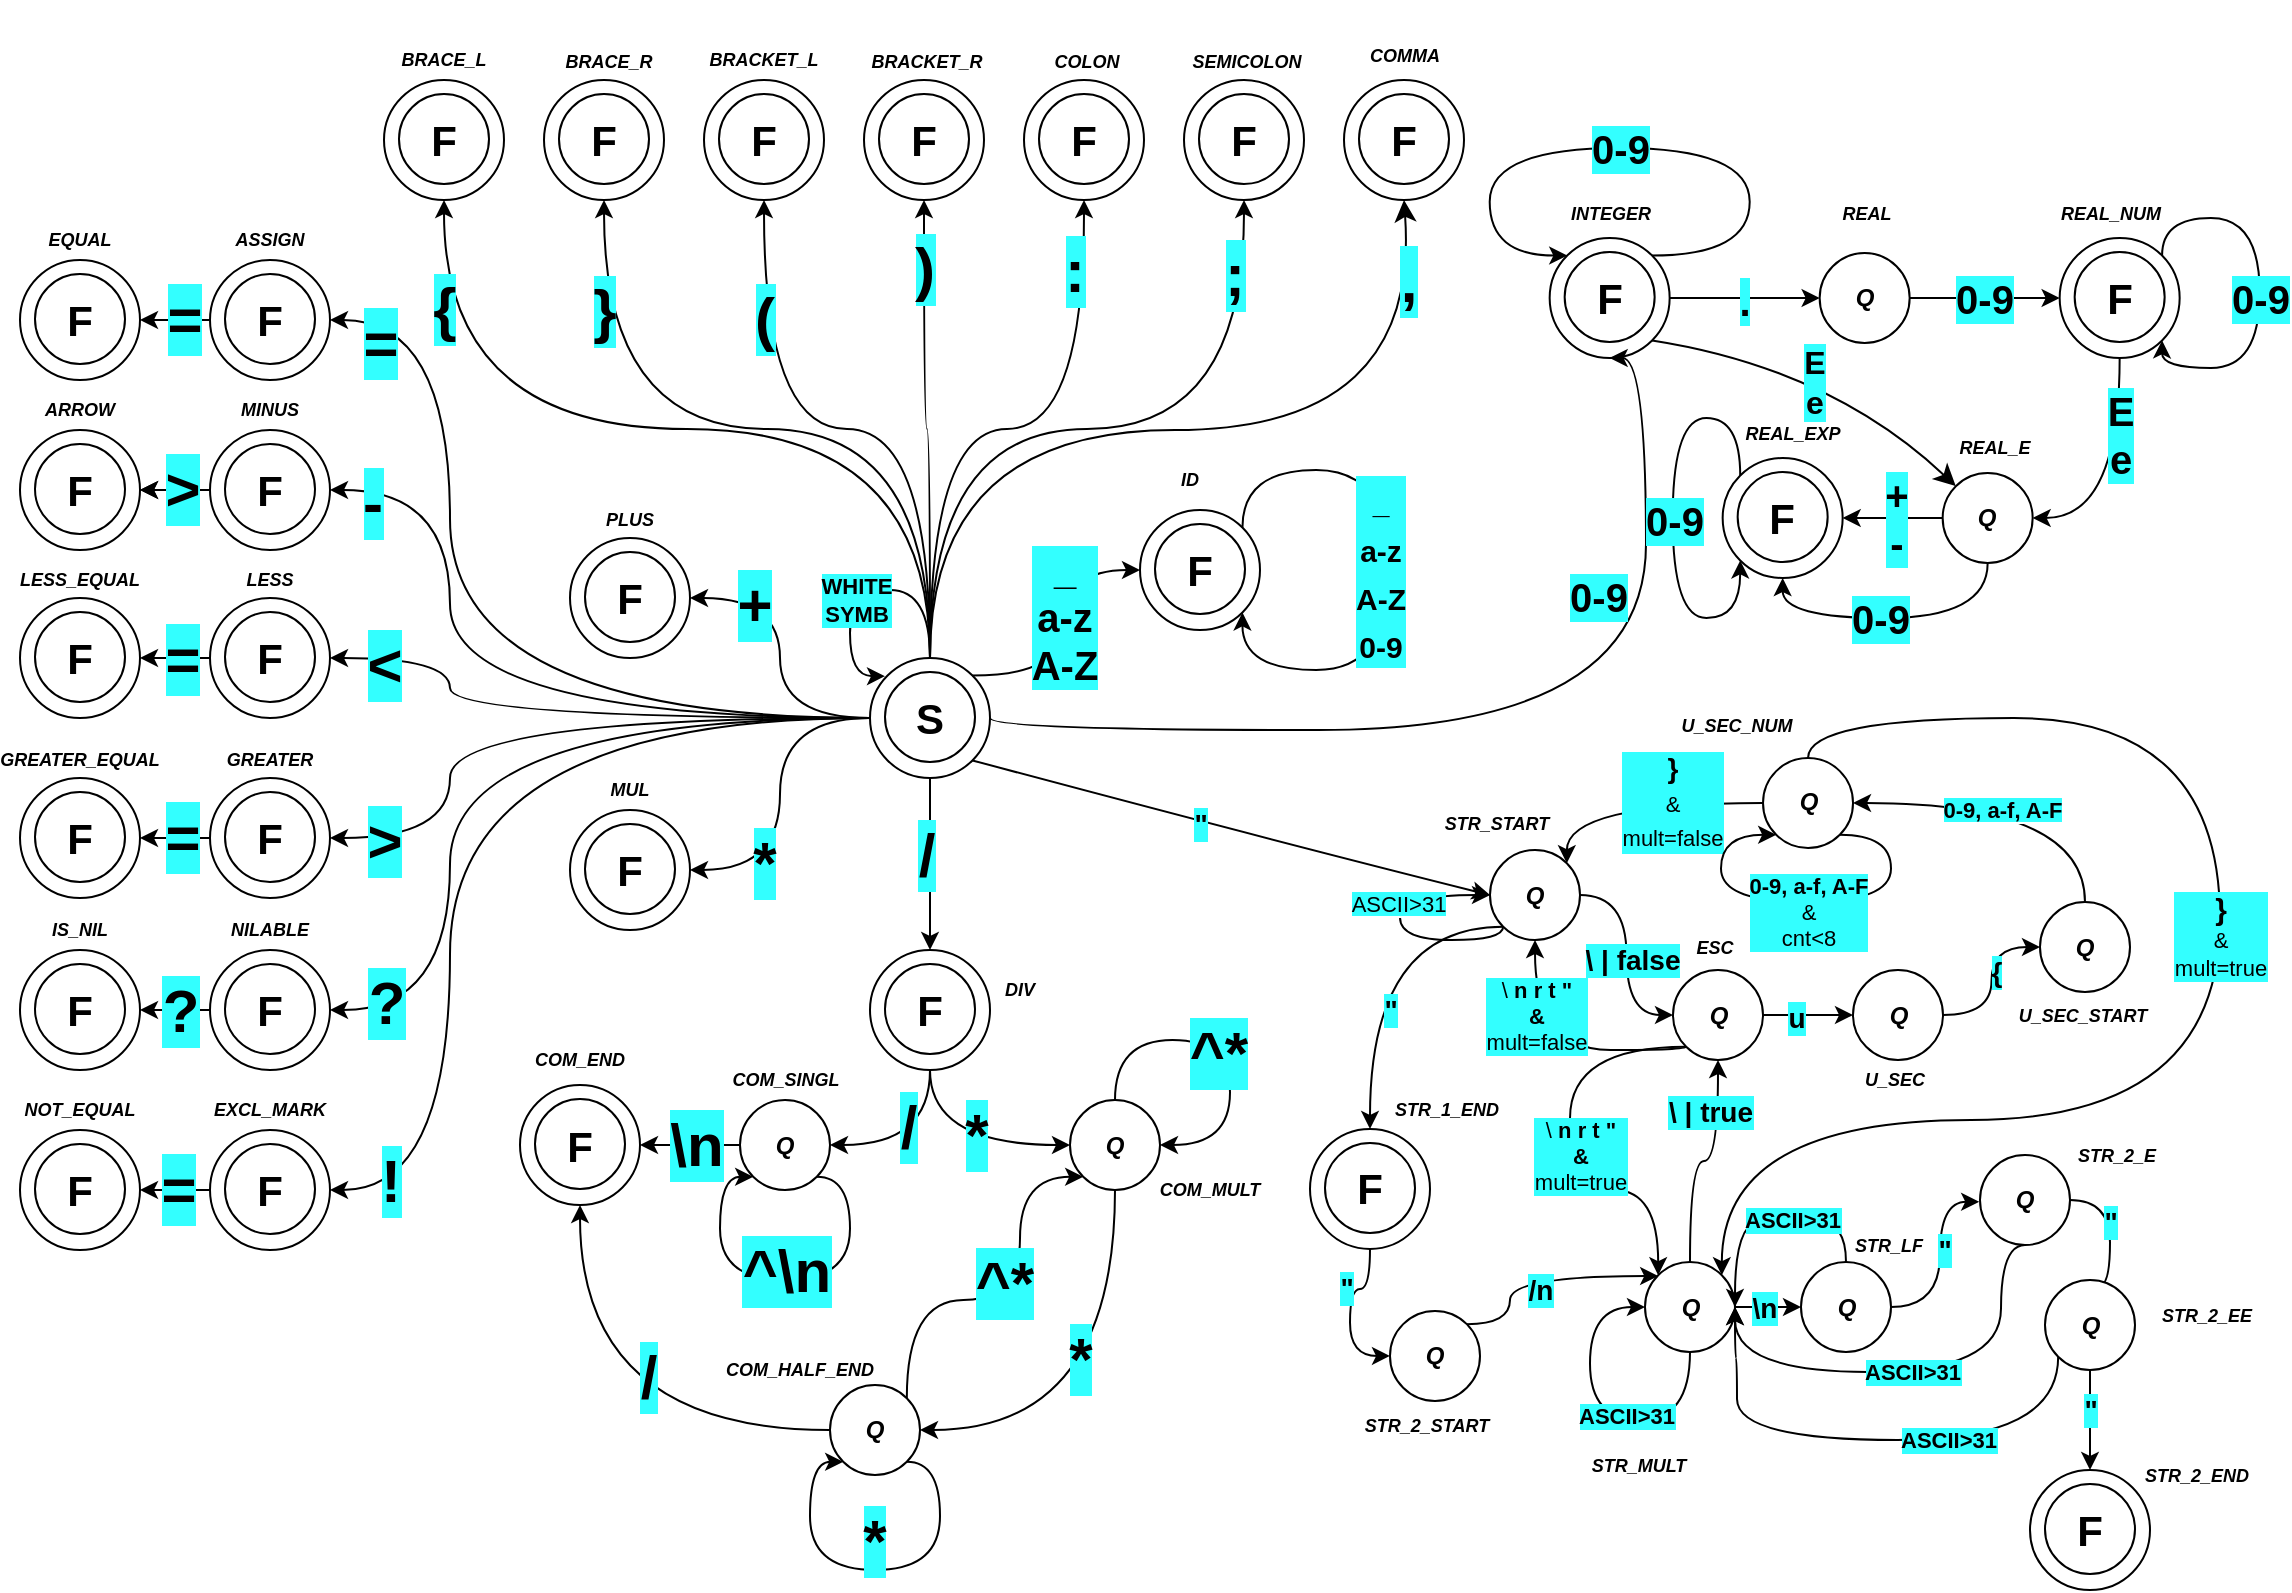 <mxfile version="22.0.3" type="github">
  <diagram name="Страница — 1" id="OEXieys6IyBbqHFSCYJF">
    <mxGraphModel dx="814" dy="513" grid="1" gridSize="5" guides="1" tooltips="1" connect="1" arrows="1" fold="1" page="1" pageScale="1" pageWidth="1169" pageHeight="827" math="0" shadow="0">
      <root>
        <mxCell id="0" />
        <mxCell id="1" parent="0" />
        <mxCell id="y03-LxhdyNBDIvemHkm3-41" value="" style="rounded=0;whiteSpace=wrap;html=1;fillColor=none;strokeWidth=4;strokeColor=none;" parent="1" vertex="1">
          <mxGeometry x="760" y="15" width="405" height="335" as="geometry" />
        </mxCell>
        <mxCell id="LYe48fv7NBrQbQcGyMcg-10" value="" style="group" parent="1" vertex="1" connectable="0">
          <mxGeometry x="455" y="344" width="60" height="60" as="geometry" />
        </mxCell>
        <mxCell id="LYe48fv7NBrQbQcGyMcg-6" value="" style="ellipse;whiteSpace=wrap;html=1;aspect=fixed;" parent="LYe48fv7NBrQbQcGyMcg-10" vertex="1">
          <mxGeometry width="60" height="60" as="geometry" />
        </mxCell>
        <mxCell id="LYe48fv7NBrQbQcGyMcg-8" value="" style="ellipse;whiteSpace=wrap;html=1;aspect=fixed;" parent="LYe48fv7NBrQbQcGyMcg-10" vertex="1">
          <mxGeometry x="7.5" y="7" width="45" height="45" as="geometry" />
        </mxCell>
        <mxCell id="LYe48fv7NBrQbQcGyMcg-9" value="&lt;b&gt;&lt;font style=&quot;font-size: 21px;&quot;&gt;S&lt;/font&gt;&lt;/b&gt;" style="text;html=1;strokeColor=none;fillColor=none;align=center;verticalAlign=middle;whiteSpace=wrap;rounded=0;" parent="LYe48fv7NBrQbQcGyMcg-10" vertex="1">
          <mxGeometry x="15" y="15" width="30" height="30" as="geometry" />
        </mxCell>
        <mxCell id="y03-LxhdyNBDIvemHkm3-5" style="edgeStyle=orthogonalEdgeStyle;orthogonalLoop=1;jettySize=auto;html=1;exitX=0.5;exitY=0;exitDx=0;exitDy=0;entryX=0.125;entryY=0.151;entryDx=0;entryDy=0;entryPerimeter=0;curved=1;" parent="LYe48fv7NBrQbQcGyMcg-10" source="LYe48fv7NBrQbQcGyMcg-6" target="LYe48fv7NBrQbQcGyMcg-6" edge="1">
          <mxGeometry relative="1" as="geometry">
            <Array as="points">
              <mxPoint x="30" y="-34" />
              <mxPoint x="-10" y="-34" />
              <mxPoint x="-10" y="9" />
            </Array>
          </mxGeometry>
        </mxCell>
        <mxCell id="y03-LxhdyNBDIvemHkm3-7" value="WHITE&lt;br&gt;SYMB" style="edgeLabel;html=1;align=center;verticalAlign=middle;resizable=0;points=[];labelBackgroundColor=#33FFFF;fontStyle=1" parent="y03-LxhdyNBDIvemHkm3-5" vertex="1" connectable="0">
          <mxGeometry x="0.172" y="3" relative="1" as="geometry">
            <mxPoint as="offset" />
          </mxGeometry>
        </mxCell>
        <mxCell id="LYe48fv7NBrQbQcGyMcg-19" value="" style="group;movable=1;resizable=1;rotatable=1;deletable=1;editable=1;locked=0;connectable=1;" parent="1" vertex="1" connectable="0">
          <mxGeometry x="692" y="55" width="60" height="60" as="geometry" />
        </mxCell>
        <mxCell id="LYe48fv7NBrQbQcGyMcg-20" value="" style="ellipse;whiteSpace=wrap;html=1;aspect=fixed;movable=1;resizable=1;rotatable=1;deletable=1;editable=1;locked=0;connectable=1;" parent="LYe48fv7NBrQbQcGyMcg-19" vertex="1">
          <mxGeometry width="60" height="60" as="geometry" />
        </mxCell>
        <mxCell id="LYe48fv7NBrQbQcGyMcg-21" value="" style="ellipse;whiteSpace=wrap;html=1;aspect=fixed;movable=1;resizable=1;rotatable=1;deletable=1;editable=1;locked=0;connectable=1;" parent="LYe48fv7NBrQbQcGyMcg-19" vertex="1">
          <mxGeometry x="7.5" y="7" width="45" height="45" as="geometry" />
        </mxCell>
        <mxCell id="LYe48fv7NBrQbQcGyMcg-22" value="&lt;span style=&quot;font-size: 21px;&quot;&gt;&lt;b&gt;F&lt;/b&gt;&lt;/span&gt;" style="text;html=1;strokeColor=none;fillColor=none;align=center;verticalAlign=middle;whiteSpace=wrap;rounded=0;movable=1;resizable=1;rotatable=1;deletable=1;editable=1;locked=0;connectable=1;" parent="LYe48fv7NBrQbQcGyMcg-19" vertex="1">
          <mxGeometry y="15" width="60" height="30" as="geometry" />
        </mxCell>
        <mxCell id="LYe48fv7NBrQbQcGyMcg-423" style="edgeStyle=orthogonalEdgeStyle;rounded=0;orthogonalLoop=1;jettySize=auto;html=1;exitX=1;exitY=0.5;exitDx=0;exitDy=0;entryX=0;entryY=0.5;entryDx=0;entryDy=0;" parent="1" source="LYe48fv7NBrQbQcGyMcg-23" target="LYe48fv7NBrQbQcGyMcg-422" edge="1">
          <mxGeometry relative="1" as="geometry" />
        </mxCell>
        <mxCell id="LYe48fv7NBrQbQcGyMcg-424" value="0-9" style="edgeLabel;html=1;align=center;verticalAlign=middle;resizable=0;points=[];fontSize=20;fontStyle=1;labelBackgroundColor=#33FFFF;" parent="LYe48fv7NBrQbQcGyMcg-423" vertex="1" connectable="0">
          <mxGeometry x="-0.013" relative="1" as="geometry">
            <mxPoint as="offset" />
          </mxGeometry>
        </mxCell>
        <mxCell id="LYe48fv7NBrQbQcGyMcg-23" value="&lt;b&gt;&lt;i&gt;Q&lt;/i&gt;&lt;/b&gt;" style="ellipse;whiteSpace=wrap;html=1;aspect=fixed;container=0;movable=1;resizable=1;rotatable=1;deletable=1;editable=1;locked=0;connectable=1;" parent="1" vertex="1">
          <mxGeometry x="929.83" y="141.5" width="45" height="45" as="geometry" />
        </mxCell>
        <mxCell id="LYe48fv7NBrQbQcGyMcg-33" value="" style="group;movable=1;resizable=1;rotatable=1;deletable=1;editable=1;locked=0;connectable=1;" parent="1" vertex="1" connectable="0">
          <mxGeometry x="212" y="55" width="60" height="60" as="geometry" />
        </mxCell>
        <mxCell id="LYe48fv7NBrQbQcGyMcg-34" value="" style="ellipse;whiteSpace=wrap;html=1;aspect=fixed;movable=1;resizable=1;rotatable=1;deletable=1;editable=1;locked=0;connectable=1;" parent="LYe48fv7NBrQbQcGyMcg-33" vertex="1">
          <mxGeometry width="60" height="60" as="geometry" />
        </mxCell>
        <mxCell id="LYe48fv7NBrQbQcGyMcg-35" value="" style="ellipse;whiteSpace=wrap;html=1;aspect=fixed;movable=1;resizable=1;rotatable=1;deletable=1;editable=1;locked=0;connectable=1;" parent="LYe48fv7NBrQbQcGyMcg-33" vertex="1">
          <mxGeometry x="7.5" y="7" width="45" height="45" as="geometry" />
        </mxCell>
        <mxCell id="LYe48fv7NBrQbQcGyMcg-36" value="&lt;span style=&quot;font-size: 21px;&quot;&gt;&lt;b&gt;F&lt;/b&gt;&lt;/span&gt;" style="text;html=1;strokeColor=none;fillColor=none;align=center;verticalAlign=middle;whiteSpace=wrap;rounded=0;movable=1;resizable=1;rotatable=1;deletable=1;editable=1;locked=0;connectable=1;" parent="LYe48fv7NBrQbQcGyMcg-33" vertex="1">
          <mxGeometry y="15" width="60" height="30" as="geometry" />
        </mxCell>
        <mxCell id="LYe48fv7NBrQbQcGyMcg-37" value="" style="group;movable=1;resizable=1;rotatable=1;deletable=1;editable=1;locked=0;connectable=1;" parent="1" vertex="1" connectable="0">
          <mxGeometry x="292" y="55" width="60" height="60" as="geometry" />
        </mxCell>
        <mxCell id="LYe48fv7NBrQbQcGyMcg-38" value="" style="ellipse;whiteSpace=wrap;html=1;aspect=fixed;movable=1;resizable=1;rotatable=1;deletable=1;editable=1;locked=0;connectable=1;" parent="LYe48fv7NBrQbQcGyMcg-37" vertex="1">
          <mxGeometry width="60" height="60" as="geometry" />
        </mxCell>
        <mxCell id="LYe48fv7NBrQbQcGyMcg-39" value="" style="ellipse;whiteSpace=wrap;html=1;aspect=fixed;movable=1;resizable=1;rotatable=1;deletable=1;editable=1;locked=0;connectable=1;" parent="LYe48fv7NBrQbQcGyMcg-37" vertex="1">
          <mxGeometry x="7.5" y="7" width="45" height="45" as="geometry" />
        </mxCell>
        <mxCell id="LYe48fv7NBrQbQcGyMcg-40" value="&lt;span style=&quot;font-size: 21px;&quot;&gt;&lt;b&gt;F&lt;/b&gt;&lt;/span&gt;" style="text;html=1;strokeColor=none;fillColor=none;align=center;verticalAlign=middle;whiteSpace=wrap;rounded=0;movable=1;resizable=1;rotatable=1;deletable=1;editable=1;locked=0;connectable=1;" parent="LYe48fv7NBrQbQcGyMcg-37" vertex="1">
          <mxGeometry y="15" width="60" height="30" as="geometry" />
        </mxCell>
        <mxCell id="LYe48fv7NBrQbQcGyMcg-50" value="" style="group;movable=1;resizable=1;rotatable=1;deletable=1;editable=1;locked=0;connectable=1;" parent="1" vertex="1" connectable="0">
          <mxGeometry x="372" y="55" width="60" height="60" as="geometry" />
        </mxCell>
        <mxCell id="LYe48fv7NBrQbQcGyMcg-51" value="" style="ellipse;whiteSpace=wrap;html=1;aspect=fixed;movable=1;resizable=1;rotatable=1;deletable=1;editable=1;locked=0;connectable=1;" parent="LYe48fv7NBrQbQcGyMcg-50" vertex="1">
          <mxGeometry width="60" height="60" as="geometry" />
        </mxCell>
        <mxCell id="LYe48fv7NBrQbQcGyMcg-52" value="" style="ellipse;whiteSpace=wrap;html=1;aspect=fixed;movable=1;resizable=1;rotatable=1;deletable=1;editable=1;locked=0;connectable=1;" parent="LYe48fv7NBrQbQcGyMcg-50" vertex="1">
          <mxGeometry x="7.5" y="7" width="45" height="45" as="geometry" />
        </mxCell>
        <mxCell id="LYe48fv7NBrQbQcGyMcg-53" value="&lt;span style=&quot;font-size: 21px;&quot;&gt;&lt;b&gt;F&lt;/b&gt;&lt;/span&gt;" style="text;html=1;strokeColor=none;fillColor=none;align=center;verticalAlign=middle;whiteSpace=wrap;rounded=0;movable=1;resizable=1;rotatable=1;deletable=1;editable=1;locked=0;connectable=1;" parent="LYe48fv7NBrQbQcGyMcg-50" vertex="1">
          <mxGeometry y="15" width="60" height="30" as="geometry" />
        </mxCell>
        <mxCell id="LYe48fv7NBrQbQcGyMcg-54" value="" style="group;movable=1;resizable=1;rotatable=1;deletable=1;editable=1;locked=0;connectable=1;" parent="1" vertex="1" connectable="0">
          <mxGeometry x="452" y="55" width="60" height="60" as="geometry" />
        </mxCell>
        <mxCell id="LYe48fv7NBrQbQcGyMcg-55" value="" style="ellipse;whiteSpace=wrap;html=1;aspect=fixed;movable=1;resizable=1;rotatable=1;deletable=1;editable=1;locked=0;connectable=1;" parent="LYe48fv7NBrQbQcGyMcg-54" vertex="1">
          <mxGeometry width="60" height="60" as="geometry" />
        </mxCell>
        <mxCell id="LYe48fv7NBrQbQcGyMcg-56" value="" style="ellipse;whiteSpace=wrap;html=1;aspect=fixed;movable=1;resizable=1;rotatable=1;deletable=1;editable=1;locked=0;connectable=1;" parent="LYe48fv7NBrQbQcGyMcg-54" vertex="1">
          <mxGeometry x="7.5" y="7" width="45" height="45" as="geometry" />
        </mxCell>
        <mxCell id="LYe48fv7NBrQbQcGyMcg-57" value="&lt;span style=&quot;font-size: 21px;&quot;&gt;&lt;b&gt;F&lt;/b&gt;&lt;/span&gt;" style="text;html=1;strokeColor=none;fillColor=none;align=center;verticalAlign=middle;whiteSpace=wrap;rounded=0;movable=1;resizable=1;rotatable=1;deletable=1;editable=1;locked=0;connectable=1;" parent="LYe48fv7NBrQbQcGyMcg-54" vertex="1">
          <mxGeometry y="15" width="60" height="30" as="geometry" />
        </mxCell>
        <mxCell id="LYe48fv7NBrQbQcGyMcg-63" value="" style="group;movable=1;resizable=1;rotatable=1;deletable=1;editable=1;locked=0;connectable=1;" parent="1" vertex="1" connectable="0">
          <mxGeometry x="532" y="55" width="60" height="60" as="geometry" />
        </mxCell>
        <mxCell id="LYe48fv7NBrQbQcGyMcg-64" value="" style="ellipse;whiteSpace=wrap;html=1;aspect=fixed;movable=1;resizable=1;rotatable=1;deletable=1;editable=1;locked=0;connectable=1;" parent="LYe48fv7NBrQbQcGyMcg-63" vertex="1">
          <mxGeometry width="60" height="60" as="geometry" />
        </mxCell>
        <mxCell id="LYe48fv7NBrQbQcGyMcg-65" value="" style="ellipse;whiteSpace=wrap;html=1;aspect=fixed;movable=1;resizable=1;rotatable=1;deletable=1;editable=1;locked=0;connectable=1;" parent="LYe48fv7NBrQbQcGyMcg-63" vertex="1">
          <mxGeometry x="7.5" y="7" width="45" height="45" as="geometry" />
        </mxCell>
        <mxCell id="LYe48fv7NBrQbQcGyMcg-66" value="&lt;span style=&quot;font-size: 21px;&quot;&gt;&lt;b&gt;F&lt;/b&gt;&lt;/span&gt;" style="text;html=1;strokeColor=none;fillColor=none;align=center;verticalAlign=middle;whiteSpace=wrap;rounded=0;movable=1;resizable=1;rotatable=1;deletable=1;editable=1;locked=0;connectable=1;" parent="LYe48fv7NBrQbQcGyMcg-63" vertex="1">
          <mxGeometry y="15" width="60" height="30" as="geometry" />
        </mxCell>
        <mxCell id="LYe48fv7NBrQbQcGyMcg-67" value="" style="group;movable=1;resizable=1;rotatable=1;deletable=1;editable=1;locked=0;connectable=1;" parent="1" vertex="1" connectable="0">
          <mxGeometry x="612" y="55" width="60" height="60" as="geometry" />
        </mxCell>
        <mxCell id="LYe48fv7NBrQbQcGyMcg-68" value="" style="ellipse;whiteSpace=wrap;html=1;aspect=fixed;movable=1;resizable=1;rotatable=1;deletable=1;editable=1;locked=0;connectable=1;" parent="LYe48fv7NBrQbQcGyMcg-67" vertex="1">
          <mxGeometry width="60" height="60" as="geometry" />
        </mxCell>
        <mxCell id="LYe48fv7NBrQbQcGyMcg-69" value="" style="ellipse;whiteSpace=wrap;html=1;aspect=fixed;movable=1;resizable=1;rotatable=1;deletable=1;editable=1;locked=0;connectable=1;" parent="LYe48fv7NBrQbQcGyMcg-67" vertex="1">
          <mxGeometry x="7.5" y="7" width="45" height="45" as="geometry" />
        </mxCell>
        <mxCell id="LYe48fv7NBrQbQcGyMcg-70" value="&lt;span style=&quot;font-size: 21px;&quot;&gt;&lt;b&gt;F&lt;/b&gt;&lt;/span&gt;" style="text;html=1;strokeColor=none;fillColor=none;align=center;verticalAlign=middle;whiteSpace=wrap;rounded=0;movable=1;resizable=1;rotatable=1;deletable=1;editable=1;locked=0;connectable=1;" parent="LYe48fv7NBrQbQcGyMcg-67" vertex="1">
          <mxGeometry y="15" width="60" height="30" as="geometry" />
        </mxCell>
        <mxCell id="LYe48fv7NBrQbQcGyMcg-73" style="edgeStyle=orthogonalEdgeStyle;orthogonalLoop=1;jettySize=auto;html=1;exitX=0.5;exitY=0;exitDx=0;exitDy=0;entryX=0.5;entryY=1;entryDx=0;entryDy=0;curved=1;" parent="1" source="LYe48fv7NBrQbQcGyMcg-6" target="LYe48fv7NBrQbQcGyMcg-33" edge="1">
          <mxGeometry relative="1" as="geometry" />
        </mxCell>
        <mxCell id="LYe48fv7NBrQbQcGyMcg-94" value="{" style="edgeLabel;html=1;align=center;verticalAlign=middle;resizable=0;points=[];fontStyle=1;fontSize=30;labelBackgroundColor=#33FFFF;" parent="LYe48fv7NBrQbQcGyMcg-73" vertex="1" connectable="0">
          <mxGeometry x="0.604" y="-17" relative="1" as="geometry">
            <mxPoint x="-17" y="-40" as="offset" />
          </mxGeometry>
        </mxCell>
        <mxCell id="LYe48fv7NBrQbQcGyMcg-74" style="edgeStyle=orthogonalEdgeStyle;orthogonalLoop=1;jettySize=auto;html=1;exitX=0.5;exitY=0;exitDx=0;exitDy=0;entryX=0.5;entryY=1;entryDx=0;entryDy=0;curved=1;" parent="1" source="LYe48fv7NBrQbQcGyMcg-6" target="LYe48fv7NBrQbQcGyMcg-38" edge="1">
          <mxGeometry relative="1" as="geometry" />
        </mxCell>
        <mxCell id="LYe48fv7NBrQbQcGyMcg-95" value="}" style="edgeLabel;html=1;align=center;verticalAlign=middle;resizable=0;points=[];fontStyle=1;fontSize=30;labelBackgroundColor=#33FFFF;" parent="LYe48fv7NBrQbQcGyMcg-74" vertex="1" connectable="0">
          <mxGeometry x="0.531" y="-10" relative="1" as="geometry">
            <mxPoint x="-10" y="-37" as="offset" />
          </mxGeometry>
        </mxCell>
        <mxCell id="LYe48fv7NBrQbQcGyMcg-75" style="edgeStyle=orthogonalEdgeStyle;orthogonalLoop=1;jettySize=auto;html=1;exitX=0.5;exitY=0;exitDx=0;exitDy=0;entryX=0.5;entryY=1;entryDx=0;entryDy=0;curved=1;" parent="1" source="LYe48fv7NBrQbQcGyMcg-6" target="LYe48fv7NBrQbQcGyMcg-50" edge="1">
          <mxGeometry relative="1" as="geometry" />
        </mxCell>
        <mxCell id="LYe48fv7NBrQbQcGyMcg-96" value="(" style="edgeLabel;html=1;align=center;verticalAlign=middle;resizable=0;points=[];fontStyle=1;fontSize=30;labelBackgroundColor=#33FFFF;" parent="LYe48fv7NBrQbQcGyMcg-75" vertex="1" connectable="0">
          <mxGeometry x="0.389" y="-5" relative="1" as="geometry">
            <mxPoint x="-5" y="-37" as="offset" />
          </mxGeometry>
        </mxCell>
        <mxCell id="LYe48fv7NBrQbQcGyMcg-76" style="edgeStyle=orthogonalEdgeStyle;orthogonalLoop=1;jettySize=auto;html=1;exitX=0.5;exitY=0;exitDx=0;exitDy=0;entryX=0.5;entryY=1;entryDx=0;entryDy=0;curved=1;" parent="1" source="LYe48fv7NBrQbQcGyMcg-6" target="LYe48fv7NBrQbQcGyMcg-54" edge="1">
          <mxGeometry relative="1" as="geometry" />
        </mxCell>
        <mxCell id="LYe48fv7NBrQbQcGyMcg-97" value=")" style="edgeLabel;html=1;align=center;verticalAlign=middle;resizable=0;points=[];fontStyle=1;fontSize=30;labelBackgroundColor=#33FFFF;" parent="LYe48fv7NBrQbQcGyMcg-76" vertex="1" connectable="0">
          <mxGeometry x="0.356" y="7" relative="1" as="geometry">
            <mxPoint x="7" y="-41" as="offset" />
          </mxGeometry>
        </mxCell>
        <mxCell id="LYe48fv7NBrQbQcGyMcg-77" style="edgeStyle=orthogonalEdgeStyle;orthogonalLoop=1;jettySize=auto;html=1;exitX=0.5;exitY=0;exitDx=0;exitDy=0;entryX=0.5;entryY=1;entryDx=0;entryDy=0;curved=1;" parent="1" source="LYe48fv7NBrQbQcGyMcg-6" target="LYe48fv7NBrQbQcGyMcg-64" edge="1">
          <mxGeometry relative="1" as="geometry" />
        </mxCell>
        <mxCell id="LYe48fv7NBrQbQcGyMcg-98" value=":" style="edgeLabel;html=1;align=center;verticalAlign=middle;resizable=0;points=[];fontStyle=1;fontSize=30;labelBackgroundColor=#33FFFF;" parent="LYe48fv7NBrQbQcGyMcg-77" vertex="1" connectable="0">
          <mxGeometry x="0.532" y="11" relative="1" as="geometry">
            <mxPoint x="6" y="-37" as="offset" />
          </mxGeometry>
        </mxCell>
        <mxCell id="LYe48fv7NBrQbQcGyMcg-78" style="edgeStyle=orthogonalEdgeStyle;orthogonalLoop=1;jettySize=auto;html=1;exitX=0.5;exitY=0;exitDx=0;exitDy=0;entryX=0.5;entryY=1;entryDx=0;entryDy=0;curved=1;" parent="1" source="LYe48fv7NBrQbQcGyMcg-6" target="LYe48fv7NBrQbQcGyMcg-67" edge="1">
          <mxGeometry relative="1" as="geometry" />
        </mxCell>
        <mxCell id="LYe48fv7NBrQbQcGyMcg-99" value=";" style="edgeLabel;html=1;align=center;verticalAlign=middle;resizable=0;points=[];fontStyle=1;fontSize=30;labelBackgroundColor=#33FFFF;" parent="LYe48fv7NBrQbQcGyMcg-78" vertex="1" connectable="0">
          <mxGeometry x="0.598" y="18" relative="1" as="geometry">
            <mxPoint x="13" y="-41" as="offset" />
          </mxGeometry>
        </mxCell>
        <mxCell id="LYe48fv7NBrQbQcGyMcg-100" value="BRACKET_L" style="text;html=1;strokeColor=none;fillColor=none;align=center;verticalAlign=middle;whiteSpace=wrap;rounded=0;fontSize=9;fontStyle=3" parent="1" vertex="1">
          <mxGeometry x="372" y="30" width="60" height="30" as="geometry" />
        </mxCell>
        <mxCell id="LYe48fv7NBrQbQcGyMcg-101" value="BRACE_L" style="text;html=1;strokeColor=none;fillColor=none;align=center;verticalAlign=middle;whiteSpace=wrap;rounded=0;fontSize=9;fontStyle=3" parent="1" vertex="1">
          <mxGeometry x="212" y="30" width="60" height="30" as="geometry" />
        </mxCell>
        <mxCell id="LYe48fv7NBrQbQcGyMcg-102" value="BRACE_R" style="text;html=1;align=center;verticalAlign=middle;resizable=0;points=[];autosize=1;strokeColor=none;fillColor=none;fontSize=9;fontStyle=3" parent="1" vertex="1">
          <mxGeometry x="291" y="33" width="65" height="25" as="geometry" />
        </mxCell>
        <mxCell id="LYe48fv7NBrQbQcGyMcg-103" value="BRACKET_R" style="text;html=1;align=center;verticalAlign=middle;resizable=0;points=[];autosize=1;strokeColor=none;fillColor=none;fontSize=9;fontStyle=3" parent="1" vertex="1">
          <mxGeometry x="445.5" y="33" width="75" height="25" as="geometry" />
        </mxCell>
        <mxCell id="LYe48fv7NBrQbQcGyMcg-104" value="COLON" style="text;html=1;align=center;verticalAlign=middle;resizable=0;points=[];autosize=1;strokeColor=none;fillColor=none;fontSize=9;fontStyle=3" parent="1" vertex="1">
          <mxGeometry x="535.5" y="33" width="55" height="25" as="geometry" />
        </mxCell>
        <mxCell id="LYe48fv7NBrQbQcGyMcg-105" value="SEMICOLON" style="text;html=1;align=center;verticalAlign=middle;resizable=0;points=[];autosize=1;strokeColor=none;fillColor=none;fontSize=9;fontStyle=3" parent="1" vertex="1">
          <mxGeometry x="605.5" y="33" width="75" height="25" as="geometry" />
        </mxCell>
        <mxCell id="LYe48fv7NBrQbQcGyMcg-106" value="" style="group;movable=1;resizable=1;rotatable=1;deletable=1;editable=1;locked=0;connectable=1;" parent="1" vertex="1" connectable="0">
          <mxGeometry x="305" y="420" width="60" height="60" as="geometry" />
        </mxCell>
        <mxCell id="LYe48fv7NBrQbQcGyMcg-107" value="" style="ellipse;whiteSpace=wrap;html=1;aspect=fixed;movable=1;resizable=1;rotatable=1;deletable=1;editable=1;locked=0;connectable=1;" parent="LYe48fv7NBrQbQcGyMcg-106" vertex="1">
          <mxGeometry width="60" height="60" as="geometry" />
        </mxCell>
        <mxCell id="LYe48fv7NBrQbQcGyMcg-108" value="" style="ellipse;whiteSpace=wrap;html=1;aspect=fixed;movable=1;resizable=1;rotatable=1;deletable=1;editable=1;locked=0;connectable=1;" parent="LYe48fv7NBrQbQcGyMcg-106" vertex="1">
          <mxGeometry x="7.5" y="7" width="45" height="45" as="geometry" />
        </mxCell>
        <mxCell id="LYe48fv7NBrQbQcGyMcg-109" value="&lt;span style=&quot;font-size: 21px;&quot;&gt;&lt;b&gt;F&lt;/b&gt;&lt;/span&gt;" style="text;html=1;strokeColor=none;fillColor=none;align=center;verticalAlign=middle;whiteSpace=wrap;rounded=0;movable=1;resizable=1;rotatable=1;deletable=1;editable=1;locked=0;connectable=1;" parent="LYe48fv7NBrQbQcGyMcg-106" vertex="1">
          <mxGeometry y="15" width="60" height="30" as="geometry" />
        </mxCell>
        <mxCell id="LYe48fv7NBrQbQcGyMcg-142" value="" style="group;movable=1;resizable=1;rotatable=1;deletable=1;editable=1;locked=0;connectable=1;" parent="1" vertex="1" connectable="0">
          <mxGeometry x="305" y="284" width="60" height="60" as="geometry" />
        </mxCell>
        <mxCell id="LYe48fv7NBrQbQcGyMcg-143" value="" style="ellipse;whiteSpace=wrap;html=1;aspect=fixed;movable=1;resizable=1;rotatable=1;deletable=1;editable=1;locked=0;connectable=1;" parent="LYe48fv7NBrQbQcGyMcg-142" vertex="1">
          <mxGeometry width="60" height="60" as="geometry" />
        </mxCell>
        <mxCell id="LYe48fv7NBrQbQcGyMcg-144" value="" style="ellipse;whiteSpace=wrap;html=1;aspect=fixed;movable=1;resizable=1;rotatable=1;deletable=1;editable=1;locked=0;connectable=1;" parent="LYe48fv7NBrQbQcGyMcg-142" vertex="1">
          <mxGeometry x="7.5" y="7" width="45" height="45" as="geometry" />
        </mxCell>
        <mxCell id="LYe48fv7NBrQbQcGyMcg-145" value="&lt;span style=&quot;font-size: 21px;&quot;&gt;&lt;b&gt;F&lt;/b&gt;&lt;/span&gt;" style="text;html=1;strokeColor=none;fillColor=none;align=center;verticalAlign=middle;whiteSpace=wrap;rounded=0;movable=1;resizable=1;rotatable=1;deletable=1;editable=1;locked=0;connectable=1;" parent="LYe48fv7NBrQbQcGyMcg-142" vertex="1">
          <mxGeometry y="15" width="60" height="30" as="geometry" />
        </mxCell>
        <mxCell id="LYe48fv7NBrQbQcGyMcg-146" value="" style="group;movable=1;resizable=1;rotatable=1;deletable=1;editable=1;locked=0;connectable=1;" parent="1" vertex="1" connectable="0">
          <mxGeometry x="125" y="230" width="60" height="60" as="geometry" />
        </mxCell>
        <mxCell id="LYe48fv7NBrQbQcGyMcg-147" value="" style="ellipse;whiteSpace=wrap;html=1;aspect=fixed;movable=1;resizable=1;rotatable=1;deletable=1;editable=1;locked=0;connectable=1;" parent="LYe48fv7NBrQbQcGyMcg-146" vertex="1">
          <mxGeometry width="60" height="60" as="geometry" />
        </mxCell>
        <mxCell id="LYe48fv7NBrQbQcGyMcg-148" value="" style="ellipse;whiteSpace=wrap;html=1;aspect=fixed;movable=1;resizable=1;rotatable=1;deletable=1;editable=1;locked=0;connectable=1;" parent="LYe48fv7NBrQbQcGyMcg-146" vertex="1">
          <mxGeometry x="7.5" y="7" width="45" height="45" as="geometry" />
        </mxCell>
        <mxCell id="LYe48fv7NBrQbQcGyMcg-149" value="&lt;span style=&quot;font-size: 21px;&quot;&gt;&lt;b&gt;F&lt;/b&gt;&lt;/span&gt;" style="text;html=1;strokeColor=none;fillColor=none;align=center;verticalAlign=middle;whiteSpace=wrap;rounded=0;movable=1;resizable=1;rotatable=1;deletable=1;editable=1;locked=0;connectable=1;" parent="LYe48fv7NBrQbQcGyMcg-146" vertex="1">
          <mxGeometry y="15" width="60" height="30" as="geometry" />
        </mxCell>
        <mxCell id="LYe48fv7NBrQbQcGyMcg-150" value="" style="group;movable=1;resizable=1;rotatable=1;deletable=1;editable=1;locked=0;connectable=1;" parent="1" vertex="1" connectable="0">
          <mxGeometry x="125" y="145" width="60" height="60" as="geometry" />
        </mxCell>
        <mxCell id="LYe48fv7NBrQbQcGyMcg-151" value="" style="ellipse;whiteSpace=wrap;html=1;aspect=fixed;movable=1;resizable=1;rotatable=1;deletable=1;editable=1;locked=0;connectable=1;" parent="LYe48fv7NBrQbQcGyMcg-150" vertex="1">
          <mxGeometry width="60" height="60" as="geometry" />
        </mxCell>
        <mxCell id="LYe48fv7NBrQbQcGyMcg-152" value="" style="ellipse;whiteSpace=wrap;html=1;aspect=fixed;movable=1;resizable=1;rotatable=1;deletable=1;editable=1;locked=0;connectable=1;" parent="LYe48fv7NBrQbQcGyMcg-150" vertex="1">
          <mxGeometry x="7.5" y="7" width="45" height="45" as="geometry" />
        </mxCell>
        <mxCell id="LYe48fv7NBrQbQcGyMcg-153" value="&lt;span style=&quot;font-size: 21px;&quot;&gt;&lt;b&gt;F&lt;/b&gt;&lt;/span&gt;" style="text;html=1;strokeColor=none;fillColor=none;align=center;verticalAlign=middle;whiteSpace=wrap;rounded=0;movable=1;resizable=1;rotatable=1;deletable=1;editable=1;locked=0;connectable=1;" parent="LYe48fv7NBrQbQcGyMcg-150" vertex="1">
          <mxGeometry y="15" width="60" height="30" as="geometry" />
        </mxCell>
        <mxCell id="LYe48fv7NBrQbQcGyMcg-171" value="" style="group;movable=1;resizable=1;rotatable=1;deletable=1;editable=1;locked=0;connectable=1;" parent="1" vertex="1" connectable="0">
          <mxGeometry x="125" y="314" width="60" height="60" as="geometry" />
        </mxCell>
        <mxCell id="LYe48fv7NBrQbQcGyMcg-172" value="" style="ellipse;whiteSpace=wrap;html=1;aspect=fixed;movable=1;resizable=1;rotatable=1;deletable=1;editable=1;locked=0;connectable=1;" parent="LYe48fv7NBrQbQcGyMcg-171" vertex="1">
          <mxGeometry width="60" height="60" as="geometry" />
        </mxCell>
        <mxCell id="LYe48fv7NBrQbQcGyMcg-173" value="" style="ellipse;whiteSpace=wrap;html=1;aspect=fixed;movable=1;resizable=1;rotatable=1;deletable=1;editable=1;locked=0;connectable=1;" parent="LYe48fv7NBrQbQcGyMcg-171" vertex="1">
          <mxGeometry x="7.5" y="7" width="45" height="45" as="geometry" />
        </mxCell>
        <mxCell id="LYe48fv7NBrQbQcGyMcg-174" value="&lt;span style=&quot;font-size: 21px;&quot;&gt;&lt;b&gt;F&lt;/b&gt;&lt;/span&gt;" style="text;html=1;strokeColor=none;fillColor=none;align=center;verticalAlign=middle;whiteSpace=wrap;rounded=0;movable=1;resizable=1;rotatable=1;deletable=1;editable=1;locked=0;connectable=1;" parent="LYe48fv7NBrQbQcGyMcg-171" vertex="1">
          <mxGeometry y="15" width="60" height="30" as="geometry" />
        </mxCell>
        <mxCell id="LYe48fv7NBrQbQcGyMcg-364" style="edgeStyle=orthogonalEdgeStyle;orthogonalLoop=1;jettySize=auto;html=1;exitX=0.5;exitY=1;exitDx=0;exitDy=0;entryX=1;entryY=0.5;entryDx=0;entryDy=0;curved=1;" parent="1" source="LYe48fv7NBrQbQcGyMcg-175" target="LYe48fv7NBrQbQcGyMcg-359" edge="1">
          <mxGeometry relative="1" as="geometry" />
        </mxCell>
        <mxCell id="LYe48fv7NBrQbQcGyMcg-367" value="/" style="edgeLabel;html=1;align=center;verticalAlign=middle;resizable=0;points=[];fontStyle=1;labelBackgroundColor=#33FFFF;fontSize=30;" parent="LYe48fv7NBrQbQcGyMcg-364" vertex="1" connectable="0">
          <mxGeometry x="0.114" y="-10" relative="1" as="geometry">
            <mxPoint as="offset" />
          </mxGeometry>
        </mxCell>
        <mxCell id="LYe48fv7NBrQbQcGyMcg-376" style="edgeStyle=orthogonalEdgeStyle;orthogonalLoop=1;jettySize=auto;html=1;exitX=0.5;exitY=1;exitDx=0;exitDy=0;entryX=0;entryY=0.5;entryDx=0;entryDy=0;curved=1;" parent="1" source="LYe48fv7NBrQbQcGyMcg-175" target="LYe48fv7NBrQbQcGyMcg-374" edge="1">
          <mxGeometry relative="1" as="geometry" />
        </mxCell>
        <mxCell id="LYe48fv7NBrQbQcGyMcg-382" value="*" style="edgeLabel;html=1;align=center;verticalAlign=middle;resizable=0;points=[];fontSize=30;labelBackgroundColor=#33FFFF;fontStyle=1" parent="LYe48fv7NBrQbQcGyMcg-376" vertex="1" connectable="0">
          <mxGeometry x="0.119" y="6" relative="1" as="geometry">
            <mxPoint as="offset" />
          </mxGeometry>
        </mxCell>
        <mxCell id="LYe48fv7NBrQbQcGyMcg-175" value="" style="group;movable=1;resizable=1;rotatable=1;deletable=1;editable=1;locked=0;connectable=1;" parent="1" vertex="1" connectable="0">
          <mxGeometry x="455" y="490" width="60" height="60" as="geometry" />
        </mxCell>
        <mxCell id="LYe48fv7NBrQbQcGyMcg-176" value="" style="ellipse;whiteSpace=wrap;html=1;aspect=fixed;movable=1;resizable=1;rotatable=1;deletable=1;editable=1;locked=0;connectable=1;" parent="LYe48fv7NBrQbQcGyMcg-175" vertex="1">
          <mxGeometry width="60" height="60" as="geometry" />
        </mxCell>
        <mxCell id="LYe48fv7NBrQbQcGyMcg-177" value="" style="ellipse;whiteSpace=wrap;html=1;aspect=fixed;movable=1;resizable=1;rotatable=1;deletable=1;editable=1;locked=0;connectable=1;" parent="LYe48fv7NBrQbQcGyMcg-175" vertex="1">
          <mxGeometry x="7.5" y="7" width="45" height="45" as="geometry" />
        </mxCell>
        <mxCell id="LYe48fv7NBrQbQcGyMcg-178" value="&lt;span style=&quot;font-size: 21px;&quot;&gt;&lt;b&gt;F&lt;/b&gt;&lt;/span&gt;" style="text;html=1;strokeColor=none;fillColor=none;align=center;verticalAlign=middle;whiteSpace=wrap;rounded=0;movable=1;resizable=1;rotatable=1;deletable=1;editable=1;locked=0;connectable=1;" parent="LYe48fv7NBrQbQcGyMcg-175" vertex="1">
          <mxGeometry y="15" width="60" height="30" as="geometry" />
        </mxCell>
        <mxCell id="LYe48fv7NBrQbQcGyMcg-188" value="" style="group;movable=1;resizable=1;rotatable=1;deletable=1;editable=1;locked=0;connectable=1;" parent="1" vertex="1" connectable="0">
          <mxGeometry x="125" y="490" width="60" height="60" as="geometry" />
        </mxCell>
        <mxCell id="LYe48fv7NBrQbQcGyMcg-189" value="" style="ellipse;whiteSpace=wrap;html=1;aspect=fixed;movable=1;resizable=1;rotatable=1;deletable=1;editable=1;locked=0;connectable=1;" parent="LYe48fv7NBrQbQcGyMcg-188" vertex="1">
          <mxGeometry width="60" height="60" as="geometry" />
        </mxCell>
        <mxCell id="LYe48fv7NBrQbQcGyMcg-190" value="" style="ellipse;whiteSpace=wrap;html=1;aspect=fixed;movable=1;resizable=1;rotatable=1;deletable=1;editable=1;locked=0;connectable=1;" parent="LYe48fv7NBrQbQcGyMcg-188" vertex="1">
          <mxGeometry x="7.5" y="7" width="45" height="45" as="geometry" />
        </mxCell>
        <mxCell id="LYe48fv7NBrQbQcGyMcg-191" value="&lt;span style=&quot;font-size: 21px;&quot;&gt;&lt;b&gt;F&lt;/b&gt;&lt;/span&gt;" style="text;html=1;strokeColor=none;fillColor=none;align=center;verticalAlign=middle;whiteSpace=wrap;rounded=0;movable=1;resizable=1;rotatable=1;deletable=1;editable=1;locked=0;connectable=1;" parent="LYe48fv7NBrQbQcGyMcg-188" vertex="1">
          <mxGeometry y="15" width="60" height="30" as="geometry" />
        </mxCell>
        <mxCell id="LYe48fv7NBrQbQcGyMcg-192" value="" style="group;movable=1;resizable=1;rotatable=1;deletable=1;editable=1;locked=0;connectable=1;" parent="1" vertex="1" connectable="0">
          <mxGeometry x="125" y="404" width="60" height="60" as="geometry" />
        </mxCell>
        <mxCell id="LYe48fv7NBrQbQcGyMcg-193" value="" style="ellipse;whiteSpace=wrap;html=1;aspect=fixed;movable=1;resizable=1;rotatable=1;deletable=1;editable=1;locked=0;connectable=1;" parent="LYe48fv7NBrQbQcGyMcg-192" vertex="1">
          <mxGeometry width="60" height="60" as="geometry" />
        </mxCell>
        <mxCell id="LYe48fv7NBrQbQcGyMcg-194" value="" style="ellipse;whiteSpace=wrap;html=1;aspect=fixed;movable=1;resizable=1;rotatable=1;deletable=1;editable=1;locked=0;connectable=1;" parent="LYe48fv7NBrQbQcGyMcg-192" vertex="1">
          <mxGeometry x="7.5" y="7" width="45" height="45" as="geometry" />
        </mxCell>
        <mxCell id="LYe48fv7NBrQbQcGyMcg-195" value="&lt;span style=&quot;font-size: 21px;&quot;&gt;&lt;b&gt;F&lt;/b&gt;&lt;/span&gt;" style="text;html=1;strokeColor=none;fillColor=none;align=center;verticalAlign=middle;whiteSpace=wrap;rounded=0;movable=1;resizable=1;rotatable=1;deletable=1;editable=1;locked=0;connectable=1;" parent="LYe48fv7NBrQbQcGyMcg-192" vertex="1">
          <mxGeometry y="15" width="60" height="30" as="geometry" />
        </mxCell>
        <mxCell id="LYe48fv7NBrQbQcGyMcg-200" value="" style="group;movable=1;resizable=1;rotatable=1;deletable=1;editable=1;locked=0;connectable=1;" parent="1" vertex="1" connectable="0">
          <mxGeometry x="125" y="580" width="60" height="60" as="geometry" />
        </mxCell>
        <mxCell id="LYe48fv7NBrQbQcGyMcg-201" value="" style="ellipse;whiteSpace=wrap;html=1;aspect=fixed;movable=1;resizable=1;rotatable=1;deletable=1;editable=1;locked=0;connectable=1;" parent="LYe48fv7NBrQbQcGyMcg-200" vertex="1">
          <mxGeometry width="60" height="60" as="geometry" />
        </mxCell>
        <mxCell id="LYe48fv7NBrQbQcGyMcg-202" value="" style="ellipse;whiteSpace=wrap;html=1;aspect=fixed;movable=1;resizable=1;rotatable=1;deletable=1;editable=1;locked=0;connectable=1;" parent="LYe48fv7NBrQbQcGyMcg-200" vertex="1">
          <mxGeometry x="7.5" y="7" width="45" height="45" as="geometry" />
        </mxCell>
        <mxCell id="LYe48fv7NBrQbQcGyMcg-203" value="&lt;span style=&quot;font-size: 21px;&quot;&gt;&lt;b&gt;F&lt;/b&gt;&lt;/span&gt;" style="text;html=1;strokeColor=none;fillColor=none;align=center;verticalAlign=middle;whiteSpace=wrap;rounded=0;movable=1;resizable=1;rotatable=1;deletable=1;editable=1;locked=0;connectable=1;" parent="LYe48fv7NBrQbQcGyMcg-200" vertex="1">
          <mxGeometry y="15" width="60" height="30" as="geometry" />
        </mxCell>
        <mxCell id="LYe48fv7NBrQbQcGyMcg-204" style="edgeStyle=orthogonalEdgeStyle;orthogonalLoop=1;jettySize=auto;html=1;exitX=0;exitY=0.5;exitDx=0;exitDy=0;entryX=1;entryY=0.5;entryDx=0;entryDy=0;curved=1;" parent="1" source="LYe48fv7NBrQbQcGyMcg-6" target="LYe48fv7NBrQbQcGyMcg-143" edge="1">
          <mxGeometry relative="1" as="geometry" />
        </mxCell>
        <mxCell id="LYe48fv7NBrQbQcGyMcg-208" value="+" style="edgeLabel;html=1;align=center;verticalAlign=middle;resizable=0;points=[];fontSize=30;fontStyle=1;labelBackgroundColor=#33FFFF;" parent="LYe48fv7NBrQbQcGyMcg-204" vertex="1" connectable="0">
          <mxGeometry x="0.581" y="3" relative="1" as="geometry">
            <mxPoint as="offset" />
          </mxGeometry>
        </mxCell>
        <mxCell id="LYe48fv7NBrQbQcGyMcg-206" style="edgeStyle=orthogonalEdgeStyle;orthogonalLoop=1;jettySize=auto;html=1;exitX=0;exitY=0.5;exitDx=0;exitDy=0;entryX=1;entryY=0.5;entryDx=0;entryDy=0;curved=1;" parent="1" source="LYe48fv7NBrQbQcGyMcg-6" target="LYe48fv7NBrQbQcGyMcg-109" edge="1">
          <mxGeometry relative="1" as="geometry" />
        </mxCell>
        <mxCell id="LYe48fv7NBrQbQcGyMcg-209" value="*" style="edgeLabel;html=1;align=center;verticalAlign=middle;resizable=0;points=[];fontSize=30;fontStyle=1;labelBackgroundColor=#33FFFF;" parent="LYe48fv7NBrQbQcGyMcg-206" vertex="1" connectable="0">
          <mxGeometry x="0.555" y="-4" relative="1" as="geometry">
            <mxPoint as="offset" />
          </mxGeometry>
        </mxCell>
        <mxCell id="LYe48fv7NBrQbQcGyMcg-212" style="edgeStyle=orthogonalEdgeStyle;orthogonalLoop=1;jettySize=auto;html=1;exitX=0;exitY=0.5;exitDx=0;exitDy=0;entryX=1;entryY=0.5;entryDx=0;entryDy=0;curved=1;" parent="1" source="LYe48fv7NBrQbQcGyMcg-6" target="LYe48fv7NBrQbQcGyMcg-153" edge="1">
          <mxGeometry relative="1" as="geometry">
            <Array as="points">
              <mxPoint x="245" y="374" />
              <mxPoint x="245" y="175" />
            </Array>
          </mxGeometry>
        </mxCell>
        <mxCell id="LYe48fv7NBrQbQcGyMcg-277" value="=" style="edgeLabel;html=1;align=center;verticalAlign=middle;resizable=0;points=[];fontSize=30;fontStyle=1;labelBackgroundColor=#33FFFF;" parent="LYe48fv7NBrQbQcGyMcg-212" vertex="1" connectable="0">
          <mxGeometry x="0.894" y="11" relative="1" as="geometry">
            <mxPoint as="offset" />
          </mxGeometry>
        </mxCell>
        <mxCell id="LYe48fv7NBrQbQcGyMcg-213" style="edgeStyle=orthogonalEdgeStyle;orthogonalLoop=1;jettySize=auto;html=1;exitX=0;exitY=0.5;exitDx=0;exitDy=0;entryX=1;entryY=0.5;entryDx=0;entryDy=0;curved=1;" parent="1" source="LYe48fv7NBrQbQcGyMcg-6" target="LYe48fv7NBrQbQcGyMcg-149" edge="1">
          <mxGeometry relative="1" as="geometry">
            <Array as="points">
              <mxPoint x="245" y="374" />
              <mxPoint x="245" y="260" />
            </Array>
          </mxGeometry>
        </mxCell>
        <mxCell id="LYe48fv7NBrQbQcGyMcg-278" value="-" style="edgeLabel;html=1;align=center;verticalAlign=middle;resizable=0;points=[];fontSize=30;fontStyle=1;labelBackgroundColor=#33FFFF;" parent="LYe48fv7NBrQbQcGyMcg-213" vertex="1" connectable="0">
          <mxGeometry x="0.891" y="6" relative="1" as="geometry">
            <mxPoint as="offset" />
          </mxGeometry>
        </mxCell>
        <mxCell id="LYe48fv7NBrQbQcGyMcg-215" style="edgeStyle=orthogonalEdgeStyle;orthogonalLoop=1;jettySize=auto;html=1;exitX=0;exitY=0.5;exitDx=0;exitDy=0;entryX=1;entryY=0.5;entryDx=0;entryDy=0;curved=1;" parent="1" source="LYe48fv7NBrQbQcGyMcg-6" target="LYe48fv7NBrQbQcGyMcg-174" edge="1">
          <mxGeometry relative="1" as="geometry">
            <Array as="points">
              <mxPoint x="245" y="374" />
              <mxPoint x="245" y="344" />
            </Array>
          </mxGeometry>
        </mxCell>
        <mxCell id="LYe48fv7NBrQbQcGyMcg-281" value="&amp;lt;" style="edgeLabel;html=1;align=center;verticalAlign=middle;resizable=0;points=[];fontSize=30;fontStyle=1;labelBackgroundColor=#33FFFF;" parent="LYe48fv7NBrQbQcGyMcg-215" vertex="1" connectable="0">
          <mxGeometry x="0.821" y="3" relative="1" as="geometry">
            <mxPoint as="offset" />
          </mxGeometry>
        </mxCell>
        <mxCell id="LYe48fv7NBrQbQcGyMcg-216" style="edgeStyle=orthogonalEdgeStyle;orthogonalLoop=1;jettySize=auto;html=1;exitX=0;exitY=0.5;exitDx=0;exitDy=0;entryX=1;entryY=0.5;entryDx=0;entryDy=0;curved=1;" parent="1" source="LYe48fv7NBrQbQcGyMcg-6" target="LYe48fv7NBrQbQcGyMcg-195" edge="1">
          <mxGeometry relative="1" as="geometry">
            <Array as="points">
              <mxPoint x="245" y="374" />
              <mxPoint x="245" y="434" />
            </Array>
          </mxGeometry>
        </mxCell>
        <mxCell id="LYe48fv7NBrQbQcGyMcg-282" value="&amp;gt;" style="edgeLabel;html=1;align=center;verticalAlign=middle;resizable=0;points=[];fontSize=30;fontStyle=1;labelBackgroundColor=#33FFFF;" parent="LYe48fv7NBrQbQcGyMcg-216" vertex="1" connectable="0">
          <mxGeometry x="0.837" y="1" relative="1" as="geometry">
            <mxPoint as="offset" />
          </mxGeometry>
        </mxCell>
        <mxCell id="LYe48fv7NBrQbQcGyMcg-217" style="edgeStyle=orthogonalEdgeStyle;orthogonalLoop=1;jettySize=auto;html=1;exitX=0;exitY=0.5;exitDx=0;exitDy=0;entryX=1;entryY=0.5;entryDx=0;entryDy=0;curved=1;" parent="1" source="LYe48fv7NBrQbQcGyMcg-6" target="LYe48fv7NBrQbQcGyMcg-191" edge="1">
          <mxGeometry relative="1" as="geometry">
            <Array as="points">
              <mxPoint x="245" y="374" />
              <mxPoint x="245" y="520" />
            </Array>
          </mxGeometry>
        </mxCell>
        <mxCell id="LYe48fv7NBrQbQcGyMcg-283" value="?" style="edgeLabel;html=1;align=center;verticalAlign=middle;resizable=0;points=[];fontSize=30;fontStyle=1;labelBackgroundColor=#33FFFF;" parent="LYe48fv7NBrQbQcGyMcg-217" vertex="1" connectable="0">
          <mxGeometry x="0.866" y="-4" relative="1" as="geometry">
            <mxPoint as="offset" />
          </mxGeometry>
        </mxCell>
        <mxCell id="LYe48fv7NBrQbQcGyMcg-218" style="edgeStyle=orthogonalEdgeStyle;orthogonalLoop=1;jettySize=auto;html=1;exitX=0;exitY=0.5;exitDx=0;exitDy=0;entryX=1;entryY=0.5;entryDx=0;entryDy=0;curved=1;" parent="1" source="LYe48fv7NBrQbQcGyMcg-6" target="LYe48fv7NBrQbQcGyMcg-203" edge="1">
          <mxGeometry relative="1" as="geometry">
            <Array as="points">
              <mxPoint x="245" y="374" />
              <mxPoint x="245" y="610" />
            </Array>
          </mxGeometry>
        </mxCell>
        <mxCell id="LYe48fv7NBrQbQcGyMcg-284" value="!" style="edgeLabel;html=1;align=center;verticalAlign=middle;resizable=0;points=[];fontSize=30;fontStyle=1;labelBackgroundColor=#33FFFF;" parent="LYe48fv7NBrQbQcGyMcg-218" vertex="1" connectable="0">
          <mxGeometry x="0.882" y="-5" relative="1" as="geometry">
            <mxPoint as="offset" />
          </mxGeometry>
        </mxCell>
        <mxCell id="LYe48fv7NBrQbQcGyMcg-301" style="edgeStyle=orthogonalEdgeStyle;rounded=0;orthogonalLoop=1;jettySize=auto;html=1;exitX=0.5;exitY=1;exitDx=0;exitDy=0;entryX=0.5;entryY=0;entryDx=0;entryDy=0;" parent="1" source="LYe48fv7NBrQbQcGyMcg-6" target="LYe48fv7NBrQbQcGyMcg-175" edge="1">
          <mxGeometry relative="1" as="geometry" />
        </mxCell>
        <mxCell id="LYe48fv7NBrQbQcGyMcg-302" value="/" style="edgeLabel;html=1;align=center;verticalAlign=middle;resizable=0;points=[];fontSize=30;fontStyle=1;labelBackgroundColor=#33FFFF;" parent="LYe48fv7NBrQbQcGyMcg-301" vertex="1" connectable="0">
          <mxGeometry x="-0.119" y="-2" relative="1" as="geometry">
            <mxPoint as="offset" />
          </mxGeometry>
        </mxCell>
        <mxCell id="LYe48fv7NBrQbQcGyMcg-304" value="" style="group;movable=1;resizable=1;rotatable=1;deletable=1;editable=1;locked=0;connectable=1;" parent="1" vertex="1" connectable="0">
          <mxGeometry x="30" y="230" width="60" height="60" as="geometry" />
        </mxCell>
        <mxCell id="LYe48fv7NBrQbQcGyMcg-305" value="" style="ellipse;whiteSpace=wrap;html=1;aspect=fixed;movable=1;resizable=1;rotatable=1;deletable=1;editable=1;locked=0;connectable=1;" parent="LYe48fv7NBrQbQcGyMcg-304" vertex="1">
          <mxGeometry width="60" height="60" as="geometry" />
        </mxCell>
        <mxCell id="LYe48fv7NBrQbQcGyMcg-306" value="" style="ellipse;whiteSpace=wrap;html=1;aspect=fixed;movable=1;resizable=1;rotatable=1;deletable=1;editable=1;locked=0;connectable=1;" parent="LYe48fv7NBrQbQcGyMcg-304" vertex="1">
          <mxGeometry x="7.5" y="7" width="45" height="45" as="geometry" />
        </mxCell>
        <mxCell id="LYe48fv7NBrQbQcGyMcg-307" value="&lt;span style=&quot;font-size: 21px;&quot;&gt;&lt;b&gt;F&lt;/b&gt;&lt;/span&gt;" style="text;html=1;strokeColor=none;fillColor=none;align=center;verticalAlign=middle;whiteSpace=wrap;rounded=0;movable=1;resizable=1;rotatable=1;deletable=1;editable=1;locked=0;connectable=1;" parent="LYe48fv7NBrQbQcGyMcg-304" vertex="1">
          <mxGeometry y="15" width="60" height="30" as="geometry" />
        </mxCell>
        <mxCell id="LYe48fv7NBrQbQcGyMcg-308" value="" style="group;movable=1;resizable=1;rotatable=1;deletable=1;editable=1;locked=0;connectable=1;" parent="1" vertex="1" connectable="0">
          <mxGeometry x="30" y="145" width="60" height="60" as="geometry" />
        </mxCell>
        <mxCell id="LYe48fv7NBrQbQcGyMcg-309" value="" style="ellipse;whiteSpace=wrap;html=1;aspect=fixed;movable=1;resizable=1;rotatable=1;deletable=1;editable=1;locked=0;connectable=1;" parent="LYe48fv7NBrQbQcGyMcg-308" vertex="1">
          <mxGeometry width="60" height="60" as="geometry" />
        </mxCell>
        <mxCell id="LYe48fv7NBrQbQcGyMcg-310" value="" style="ellipse;whiteSpace=wrap;html=1;aspect=fixed;movable=1;resizable=1;rotatable=1;deletable=1;editable=1;locked=0;connectable=1;" parent="LYe48fv7NBrQbQcGyMcg-308" vertex="1">
          <mxGeometry x="7.5" y="7" width="45" height="45" as="geometry" />
        </mxCell>
        <mxCell id="LYe48fv7NBrQbQcGyMcg-311" value="&lt;span style=&quot;font-size: 21px;&quot;&gt;&lt;b&gt;F&lt;/b&gt;&lt;/span&gt;" style="text;html=1;strokeColor=none;fillColor=none;align=center;verticalAlign=middle;whiteSpace=wrap;rounded=0;movable=1;resizable=1;rotatable=1;deletable=1;editable=1;locked=0;connectable=1;" parent="LYe48fv7NBrQbQcGyMcg-308" vertex="1">
          <mxGeometry y="15" width="60" height="30" as="geometry" />
        </mxCell>
        <mxCell id="LYe48fv7NBrQbQcGyMcg-312" value="" style="group;movable=1;resizable=1;rotatable=1;deletable=1;editable=1;locked=0;connectable=1;" parent="1" vertex="1" connectable="0">
          <mxGeometry x="30" y="314" width="60" height="60" as="geometry" />
        </mxCell>
        <mxCell id="LYe48fv7NBrQbQcGyMcg-313" value="" style="ellipse;whiteSpace=wrap;html=1;aspect=fixed;movable=1;resizable=1;rotatable=1;deletable=1;editable=1;locked=0;connectable=1;" parent="LYe48fv7NBrQbQcGyMcg-312" vertex="1">
          <mxGeometry width="60" height="60" as="geometry" />
        </mxCell>
        <mxCell id="LYe48fv7NBrQbQcGyMcg-314" value="" style="ellipse;whiteSpace=wrap;html=1;aspect=fixed;movable=1;resizable=1;rotatable=1;deletable=1;editable=1;locked=0;connectable=1;" parent="LYe48fv7NBrQbQcGyMcg-312" vertex="1">
          <mxGeometry x="7.5" y="7" width="45" height="45" as="geometry" />
        </mxCell>
        <mxCell id="LYe48fv7NBrQbQcGyMcg-315" value="&lt;span style=&quot;font-size: 21px;&quot;&gt;&lt;b&gt;F&lt;/b&gt;&lt;/span&gt;" style="text;html=1;strokeColor=none;fillColor=none;align=center;verticalAlign=middle;whiteSpace=wrap;rounded=0;movable=1;resizable=1;rotatable=1;deletable=1;editable=1;locked=0;connectable=1;" parent="LYe48fv7NBrQbQcGyMcg-312" vertex="1">
          <mxGeometry y="15" width="60" height="30" as="geometry" />
        </mxCell>
        <mxCell id="LYe48fv7NBrQbQcGyMcg-316" value="" style="group;movable=1;resizable=1;rotatable=1;deletable=1;editable=1;locked=0;connectable=1;" parent="1" vertex="1" connectable="0">
          <mxGeometry x="30" y="490" width="60" height="60" as="geometry" />
        </mxCell>
        <mxCell id="LYe48fv7NBrQbQcGyMcg-317" value="" style="ellipse;whiteSpace=wrap;html=1;aspect=fixed;movable=1;resizable=1;rotatable=1;deletable=1;editable=1;locked=0;connectable=1;" parent="LYe48fv7NBrQbQcGyMcg-316" vertex="1">
          <mxGeometry width="60" height="60" as="geometry" />
        </mxCell>
        <mxCell id="LYe48fv7NBrQbQcGyMcg-318" value="" style="ellipse;whiteSpace=wrap;html=1;aspect=fixed;movable=1;resizable=1;rotatable=1;deletable=1;editable=1;locked=0;connectable=1;" parent="LYe48fv7NBrQbQcGyMcg-316" vertex="1">
          <mxGeometry x="7.5" y="7" width="45" height="45" as="geometry" />
        </mxCell>
        <mxCell id="LYe48fv7NBrQbQcGyMcg-319" value="&lt;span style=&quot;font-size: 21px;&quot;&gt;&lt;b&gt;F&lt;/b&gt;&lt;/span&gt;" style="text;html=1;strokeColor=none;fillColor=none;align=center;verticalAlign=middle;whiteSpace=wrap;rounded=0;movable=1;resizable=1;rotatable=1;deletable=1;editable=1;locked=0;connectable=1;" parent="LYe48fv7NBrQbQcGyMcg-316" vertex="1">
          <mxGeometry y="15" width="60" height="30" as="geometry" />
        </mxCell>
        <mxCell id="LYe48fv7NBrQbQcGyMcg-320" value="" style="group;movable=1;resizable=1;rotatable=1;deletable=1;editable=1;locked=0;connectable=1;" parent="1" vertex="1" connectable="0">
          <mxGeometry x="30" y="404" width="60" height="60" as="geometry" />
        </mxCell>
        <mxCell id="LYe48fv7NBrQbQcGyMcg-321" value="" style="ellipse;whiteSpace=wrap;html=1;aspect=fixed;movable=1;resizable=1;rotatable=1;deletable=1;editable=1;locked=0;connectable=1;" parent="LYe48fv7NBrQbQcGyMcg-320" vertex="1">
          <mxGeometry width="60" height="60" as="geometry" />
        </mxCell>
        <mxCell id="LYe48fv7NBrQbQcGyMcg-322" value="" style="ellipse;whiteSpace=wrap;html=1;aspect=fixed;movable=1;resizable=1;rotatable=1;deletable=1;editable=1;locked=0;connectable=1;" parent="LYe48fv7NBrQbQcGyMcg-320" vertex="1">
          <mxGeometry x="7.5" y="7" width="45" height="45" as="geometry" />
        </mxCell>
        <mxCell id="LYe48fv7NBrQbQcGyMcg-323" value="&lt;span style=&quot;font-size: 21px;&quot;&gt;&lt;b&gt;F&lt;/b&gt;&lt;/span&gt;" style="text;html=1;strokeColor=none;fillColor=none;align=center;verticalAlign=middle;whiteSpace=wrap;rounded=0;movable=1;resizable=1;rotatable=1;deletable=1;editable=1;locked=0;connectable=1;" parent="LYe48fv7NBrQbQcGyMcg-320" vertex="1">
          <mxGeometry y="15" width="60" height="30" as="geometry" />
        </mxCell>
        <mxCell id="LYe48fv7NBrQbQcGyMcg-324" value="" style="group;movable=1;resizable=1;rotatable=1;deletable=1;editable=1;locked=0;connectable=1;" parent="1" vertex="1" connectable="0">
          <mxGeometry x="30" y="580" width="60" height="60" as="geometry" />
        </mxCell>
        <mxCell id="LYe48fv7NBrQbQcGyMcg-325" value="" style="ellipse;whiteSpace=wrap;html=1;aspect=fixed;movable=1;resizable=1;rotatable=1;deletable=1;editable=1;locked=0;connectable=1;" parent="LYe48fv7NBrQbQcGyMcg-324" vertex="1">
          <mxGeometry width="60" height="60" as="geometry" />
        </mxCell>
        <mxCell id="LYe48fv7NBrQbQcGyMcg-326" value="" style="ellipse;whiteSpace=wrap;html=1;aspect=fixed;movable=1;resizable=1;rotatable=1;deletable=1;editable=1;locked=0;connectable=1;" parent="LYe48fv7NBrQbQcGyMcg-324" vertex="1">
          <mxGeometry x="7.5" y="7" width="45" height="45" as="geometry" />
        </mxCell>
        <mxCell id="LYe48fv7NBrQbQcGyMcg-327" value="&lt;span style=&quot;font-size: 21px;&quot;&gt;&lt;b&gt;F&lt;/b&gt;&lt;/span&gt;" style="text;html=1;strokeColor=none;fillColor=none;align=center;verticalAlign=middle;whiteSpace=wrap;rounded=0;movable=1;resizable=1;rotatable=1;deletable=1;editable=1;locked=0;connectable=1;" parent="LYe48fv7NBrQbQcGyMcg-324" vertex="1">
          <mxGeometry y="15" width="60" height="30" as="geometry" />
        </mxCell>
        <mxCell id="LYe48fv7NBrQbQcGyMcg-328" style="edgeStyle=orthogonalEdgeStyle;rounded=0;orthogonalLoop=1;jettySize=auto;html=1;exitX=0;exitY=0.5;exitDx=0;exitDy=0;" parent="1" source="LYe48fv7NBrQbQcGyMcg-153" target="LYe48fv7NBrQbQcGyMcg-311" edge="1">
          <mxGeometry relative="1" as="geometry" />
        </mxCell>
        <mxCell id="LYe48fv7NBrQbQcGyMcg-334" value="=" style="edgeLabel;html=1;align=center;verticalAlign=middle;resizable=0;points=[];fontSize=30;fontStyle=1;labelBackgroundColor=#33FFFF;" parent="LYe48fv7NBrQbQcGyMcg-328" vertex="1" connectable="0">
          <mxGeometry x="-0.402" y="-1" relative="1" as="geometry">
            <mxPoint as="offset" />
          </mxGeometry>
        </mxCell>
        <mxCell id="LYe48fv7NBrQbQcGyMcg-329" style="edgeStyle=orthogonalEdgeStyle;rounded=0;orthogonalLoop=1;jettySize=auto;html=1;exitX=0;exitY=0.5;exitDx=0;exitDy=0;entryX=1;entryY=0.5;entryDx=0;entryDy=0;" parent="1" source="LYe48fv7NBrQbQcGyMcg-149" target="LYe48fv7NBrQbQcGyMcg-307" edge="1">
          <mxGeometry relative="1" as="geometry" />
        </mxCell>
        <mxCell id="LYe48fv7NBrQbQcGyMcg-330" style="edgeStyle=orthogonalEdgeStyle;rounded=0;orthogonalLoop=1;jettySize=auto;html=1;exitX=0;exitY=0.5;exitDx=0;exitDy=0;entryX=1;entryY=0.5;entryDx=0;entryDy=0;" parent="1" source="LYe48fv7NBrQbQcGyMcg-174" target="LYe48fv7NBrQbQcGyMcg-315" edge="1">
          <mxGeometry relative="1" as="geometry" />
        </mxCell>
        <mxCell id="LYe48fv7NBrQbQcGyMcg-337" value="=" style="edgeLabel;html=1;align=center;verticalAlign=middle;resizable=0;points=[];fontSize=30;fontStyle=1;labelBackgroundColor=#33FFFF;" parent="LYe48fv7NBrQbQcGyMcg-330" vertex="1" connectable="0">
          <mxGeometry x="-0.159" relative="1" as="geometry">
            <mxPoint as="offset" />
          </mxGeometry>
        </mxCell>
        <mxCell id="LYe48fv7NBrQbQcGyMcg-331" style="edgeStyle=orthogonalEdgeStyle;rounded=0;orthogonalLoop=1;jettySize=auto;html=1;exitX=0;exitY=0.5;exitDx=0;exitDy=0;entryX=1;entryY=0.5;entryDx=0;entryDy=0;" parent="1" source="LYe48fv7NBrQbQcGyMcg-195" target="LYe48fv7NBrQbQcGyMcg-323" edge="1">
          <mxGeometry relative="1" as="geometry" />
        </mxCell>
        <mxCell id="LYe48fv7NBrQbQcGyMcg-338" value="=" style="edgeLabel;html=1;align=center;verticalAlign=middle;resizable=0;points=[];fontSize=30;fontStyle=1;labelBackgroundColor=#33FFFF;" parent="LYe48fv7NBrQbQcGyMcg-331" vertex="1" connectable="0">
          <mxGeometry x="-0.159" y="-1" relative="1" as="geometry">
            <mxPoint as="offset" />
          </mxGeometry>
        </mxCell>
        <mxCell id="LYe48fv7NBrQbQcGyMcg-332" style="edgeStyle=orthogonalEdgeStyle;rounded=0;orthogonalLoop=1;jettySize=auto;html=1;exitX=0;exitY=0.5;exitDx=0;exitDy=0;entryX=1;entryY=0.5;entryDx=0;entryDy=0;" parent="1" source="LYe48fv7NBrQbQcGyMcg-191" target="LYe48fv7NBrQbQcGyMcg-319" edge="1">
          <mxGeometry relative="1" as="geometry" />
        </mxCell>
        <mxCell id="LYe48fv7NBrQbQcGyMcg-339" value="?" style="edgeLabel;html=1;align=center;verticalAlign=middle;resizable=0;points=[];fontSize=30;fontStyle=1;labelBackgroundColor=#33FFFF;" parent="LYe48fv7NBrQbQcGyMcg-332" vertex="1" connectable="0">
          <mxGeometry x="-0.417" relative="1" as="geometry">
            <mxPoint x="-5" as="offset" />
          </mxGeometry>
        </mxCell>
        <mxCell id="LYe48fv7NBrQbQcGyMcg-333" style="edgeStyle=orthogonalEdgeStyle;rounded=0;orthogonalLoop=1;jettySize=auto;html=1;exitX=0;exitY=0.5;exitDx=0;exitDy=0;entryX=1;entryY=0.5;entryDx=0;entryDy=0;" parent="1" source="LYe48fv7NBrQbQcGyMcg-203" target="LYe48fv7NBrQbQcGyMcg-327" edge="1">
          <mxGeometry relative="1" as="geometry" />
        </mxCell>
        <mxCell id="LYe48fv7NBrQbQcGyMcg-340" value="=" style="edgeLabel;html=1;align=center;verticalAlign=middle;resizable=0;points=[];fontSize=30;fontStyle=1;labelBackgroundColor=#33FFFF;" parent="LYe48fv7NBrQbQcGyMcg-333" vertex="1" connectable="0">
          <mxGeometry x="-0.085" y="-1" relative="1" as="geometry">
            <mxPoint as="offset" />
          </mxGeometry>
        </mxCell>
        <mxCell id="LYe48fv7NBrQbQcGyMcg-335" value="" style="edgeStyle=orthogonalEdgeStyle;rounded=0;orthogonalLoop=1;jettySize=auto;html=1;" parent="1" source="LYe48fv7NBrQbQcGyMcg-149" target="LYe48fv7NBrQbQcGyMcg-307" edge="1">
          <mxGeometry relative="1" as="geometry" />
        </mxCell>
        <mxCell id="LYe48fv7NBrQbQcGyMcg-336" value="&amp;gt;" style="edgeLabel;html=1;align=center;verticalAlign=middle;resizable=0;points=[];fontSize=30;fontStyle=1;labelBackgroundColor=#33FFFF;" parent="LYe48fv7NBrQbQcGyMcg-335" vertex="1" connectable="0">
          <mxGeometry x="-0.345" y="-1" relative="1" as="geometry">
            <mxPoint as="offset" />
          </mxGeometry>
        </mxCell>
        <mxCell id="LYe48fv7NBrQbQcGyMcg-342" value="ASSIGN" style="text;html=1;strokeColor=none;fillColor=none;align=center;verticalAlign=middle;whiteSpace=wrap;rounded=0;fontSize=9;fontStyle=3" parent="1" vertex="1">
          <mxGeometry x="125" y="120" width="60" height="30" as="geometry" />
        </mxCell>
        <mxCell id="LYe48fv7NBrQbQcGyMcg-344" value="EQUAL" style="text;html=1;strokeColor=none;fillColor=none;align=center;verticalAlign=middle;whiteSpace=wrap;rounded=0;fontSize=9;fontStyle=3" parent="1" vertex="1">
          <mxGeometry x="30" y="120" width="60" height="30" as="geometry" />
        </mxCell>
        <mxCell id="LYe48fv7NBrQbQcGyMcg-345" value="MINUS" style="text;html=1;strokeColor=none;fillColor=none;align=center;verticalAlign=middle;whiteSpace=wrap;rounded=0;fontSize=9;fontStyle=3" parent="1" vertex="1">
          <mxGeometry x="125" y="205" width="60" height="30" as="geometry" />
        </mxCell>
        <mxCell id="LYe48fv7NBrQbQcGyMcg-346" value="ARROW" style="text;html=1;strokeColor=none;fillColor=none;align=center;verticalAlign=middle;whiteSpace=wrap;rounded=0;fontSize=9;fontStyle=3" parent="1" vertex="1">
          <mxGeometry x="30" y="205" width="60" height="30" as="geometry" />
        </mxCell>
        <mxCell id="LYe48fv7NBrQbQcGyMcg-347" value="LESS" style="text;html=1;strokeColor=none;fillColor=none;align=center;verticalAlign=middle;whiteSpace=wrap;rounded=0;fontSize=9;fontStyle=3" parent="1" vertex="1">
          <mxGeometry x="125" y="290" width="60" height="30" as="geometry" />
        </mxCell>
        <mxCell id="LYe48fv7NBrQbQcGyMcg-348" value="LESS_EQUAL" style="text;html=1;strokeColor=none;fillColor=none;align=center;verticalAlign=middle;whiteSpace=wrap;rounded=0;fontSize=9;fontStyle=3" parent="1" vertex="1">
          <mxGeometry x="30" y="290" width="60" height="30" as="geometry" />
        </mxCell>
        <mxCell id="LYe48fv7NBrQbQcGyMcg-349" value="GREATER" style="text;html=1;strokeColor=none;fillColor=none;align=center;verticalAlign=middle;whiteSpace=wrap;rounded=0;fontSize=9;fontStyle=3" parent="1" vertex="1">
          <mxGeometry x="125" y="380" width="60" height="30" as="geometry" />
        </mxCell>
        <mxCell id="LYe48fv7NBrQbQcGyMcg-350" value="GREATER_EQUAL" style="text;html=1;strokeColor=none;fillColor=none;align=center;verticalAlign=middle;whiteSpace=wrap;rounded=0;fontSize=9;fontStyle=3" parent="1" vertex="1">
          <mxGeometry x="30" y="380" width="60" height="30" as="geometry" />
        </mxCell>
        <mxCell id="LYe48fv7NBrQbQcGyMcg-351" value="NILABLE" style="text;html=1;strokeColor=none;fillColor=none;align=center;verticalAlign=middle;whiteSpace=wrap;rounded=0;fontSize=9;fontStyle=3" parent="1" vertex="1">
          <mxGeometry x="125" y="465" width="60" height="30" as="geometry" />
        </mxCell>
        <mxCell id="LYe48fv7NBrQbQcGyMcg-352" value="IS_NIL" style="text;html=1;strokeColor=none;fillColor=none;align=center;verticalAlign=middle;whiteSpace=wrap;rounded=0;fontSize=9;fontStyle=3" parent="1" vertex="1">
          <mxGeometry x="30" y="465" width="60" height="30" as="geometry" />
        </mxCell>
        <mxCell id="LYe48fv7NBrQbQcGyMcg-353" value="EXCL_MARK" style="text;html=1;strokeColor=none;fillColor=none;align=center;verticalAlign=middle;whiteSpace=wrap;rounded=0;fontSize=9;fontStyle=3" parent="1" vertex="1">
          <mxGeometry x="125" y="555" width="60" height="30" as="geometry" />
        </mxCell>
        <mxCell id="LYe48fv7NBrQbQcGyMcg-354" value="NOT_EQUAL" style="text;html=1;strokeColor=none;fillColor=none;align=center;verticalAlign=middle;whiteSpace=wrap;rounded=0;fontSize=9;fontStyle=3" parent="1" vertex="1">
          <mxGeometry x="30" y="555" width="60" height="30" as="geometry" />
        </mxCell>
        <mxCell id="LYe48fv7NBrQbQcGyMcg-355" value="PLUS" style="text;html=1;strokeColor=none;fillColor=none;align=center;verticalAlign=middle;whiteSpace=wrap;rounded=0;fontSize=9;fontStyle=3" parent="1" vertex="1">
          <mxGeometry x="305" y="260" width="60" height="30" as="geometry" />
        </mxCell>
        <mxCell id="LYe48fv7NBrQbQcGyMcg-357" value="MUL" style="text;html=1;strokeColor=none;fillColor=none;align=center;verticalAlign=middle;whiteSpace=wrap;rounded=0;fontSize=9;fontStyle=3" parent="1" vertex="1">
          <mxGeometry x="305" y="395" width="60" height="30" as="geometry" />
        </mxCell>
        <mxCell id="LYe48fv7NBrQbQcGyMcg-358" value="DIV" style="text;html=1;strokeColor=none;fillColor=none;align=center;verticalAlign=middle;whiteSpace=wrap;rounded=0;fontSize=9;fontStyle=3" parent="1" vertex="1">
          <mxGeometry x="500" y="495" width="60" height="30" as="geometry" />
        </mxCell>
        <mxCell id="LYe48fv7NBrQbQcGyMcg-365" style="edgeStyle=orthogonalEdgeStyle;rounded=0;orthogonalLoop=1;jettySize=auto;html=1;exitX=0;exitY=0.5;exitDx=0;exitDy=0;entryX=1;entryY=0.5;entryDx=0;entryDy=0;" parent="1" source="LYe48fv7NBrQbQcGyMcg-359" target="LYe48fv7NBrQbQcGyMcg-363" edge="1">
          <mxGeometry relative="1" as="geometry" />
        </mxCell>
        <mxCell id="LYe48fv7NBrQbQcGyMcg-368" value="\n" style="edgeLabel;html=1;align=center;verticalAlign=middle;resizable=0;points=[];fontStyle=1;labelBackgroundColor=#33FFFF;fontSize=30;" parent="LYe48fv7NBrQbQcGyMcg-365" vertex="1" connectable="0">
          <mxGeometry x="-0.118" y="-1" relative="1" as="geometry">
            <mxPoint as="offset" />
          </mxGeometry>
        </mxCell>
        <mxCell id="LYe48fv7NBrQbQcGyMcg-359" value="&lt;b&gt;&lt;i&gt;Q&lt;/i&gt;&lt;/b&gt;" style="ellipse;whiteSpace=wrap;html=1;aspect=fixed;container=0;movable=1;resizable=1;rotatable=1;deletable=1;editable=1;locked=0;connectable=1;" parent="1" vertex="1">
          <mxGeometry x="390" y="565" width="45" height="45" as="geometry" />
        </mxCell>
        <mxCell id="LYe48fv7NBrQbQcGyMcg-360" value="" style="group;movable=1;resizable=1;rotatable=1;deletable=1;editable=1;locked=0;connectable=1;" parent="1" vertex="1" connectable="0">
          <mxGeometry x="280" y="557.5" width="60" height="60" as="geometry" />
        </mxCell>
        <mxCell id="LYe48fv7NBrQbQcGyMcg-361" value="" style="ellipse;whiteSpace=wrap;html=1;aspect=fixed;movable=1;resizable=1;rotatable=1;deletable=1;editable=1;locked=0;connectable=1;" parent="LYe48fv7NBrQbQcGyMcg-360" vertex="1">
          <mxGeometry width="60" height="60" as="geometry" />
        </mxCell>
        <mxCell id="LYe48fv7NBrQbQcGyMcg-362" value="" style="ellipse;whiteSpace=wrap;html=1;aspect=fixed;movable=1;resizable=1;rotatable=1;deletable=1;editable=1;locked=0;connectable=1;" parent="LYe48fv7NBrQbQcGyMcg-360" vertex="1">
          <mxGeometry x="7.5" y="7" width="45" height="45" as="geometry" />
        </mxCell>
        <mxCell id="LYe48fv7NBrQbQcGyMcg-363" value="&lt;span style=&quot;font-size: 21px;&quot;&gt;&lt;b&gt;F&lt;/b&gt;&lt;/span&gt;" style="text;html=1;strokeColor=none;fillColor=none;align=center;verticalAlign=middle;whiteSpace=wrap;rounded=0;movable=1;resizable=1;rotatable=1;deletable=1;editable=1;locked=0;connectable=1;" parent="LYe48fv7NBrQbQcGyMcg-360" vertex="1">
          <mxGeometry y="15" width="60" height="30" as="geometry" />
        </mxCell>
        <mxCell id="LYe48fv7NBrQbQcGyMcg-366" style="edgeStyle=orthogonalEdgeStyle;orthogonalLoop=1;jettySize=auto;html=1;exitX=1;exitY=1;exitDx=0;exitDy=0;entryX=0;entryY=1;entryDx=0;entryDy=0;curved=1;" parent="1" source="LYe48fv7NBrQbQcGyMcg-359" target="LYe48fv7NBrQbQcGyMcg-359" edge="1">
          <mxGeometry relative="1" as="geometry">
            <Array as="points">
              <mxPoint x="445" y="603" />
              <mxPoint x="445" y="655" />
              <mxPoint x="380" y="655" />
              <mxPoint x="380" y="603" />
            </Array>
          </mxGeometry>
        </mxCell>
        <mxCell id="LYe48fv7NBrQbQcGyMcg-370" value="^\n" style="edgeLabel;html=1;align=center;verticalAlign=middle;resizable=0;points=[];fontStyle=1;labelBackgroundColor=#33FFFF;fontSize=30;" parent="LYe48fv7NBrQbQcGyMcg-366" vertex="1" connectable="0">
          <mxGeometry x="0.05" y="-2" relative="1" as="geometry">
            <mxPoint x="5" y="-3" as="offset" />
          </mxGeometry>
        </mxCell>
        <mxCell id="LYe48fv7NBrQbQcGyMcg-372" value="COM_SINGL" style="text;html=1;strokeColor=none;fillColor=none;align=center;verticalAlign=middle;whiteSpace=wrap;rounded=0;fontSize=9;fontStyle=3" parent="1" vertex="1">
          <mxGeometry x="382.5" y="540" width="60" height="30" as="geometry" />
        </mxCell>
        <mxCell id="LYe48fv7NBrQbQcGyMcg-373" value="COM_END" style="text;html=1;strokeColor=none;fillColor=none;align=center;verticalAlign=middle;whiteSpace=wrap;rounded=0;fontSize=9;fontStyle=3" parent="1" vertex="1">
          <mxGeometry x="280" y="530" width="60" height="30" as="geometry" />
        </mxCell>
        <mxCell id="LYe48fv7NBrQbQcGyMcg-378" style="edgeStyle=orthogonalEdgeStyle;orthogonalLoop=1;jettySize=auto;html=1;exitX=0.5;exitY=1;exitDx=0;exitDy=0;entryX=1;entryY=0.5;entryDx=0;entryDy=0;curved=1;" parent="1" source="LYe48fv7NBrQbQcGyMcg-374" target="LYe48fv7NBrQbQcGyMcg-377" edge="1">
          <mxGeometry relative="1" as="geometry" />
        </mxCell>
        <mxCell id="LYe48fv7NBrQbQcGyMcg-383" value="*" style="edgeLabel;html=1;align=center;verticalAlign=middle;resizable=0;points=[];fontSize=30;labelBackgroundColor=#33FFFF;fontStyle=1" parent="LYe48fv7NBrQbQcGyMcg-378" vertex="1" connectable="0">
          <mxGeometry x="-0.234" y="-18" relative="1" as="geometry">
            <mxPoint as="offset" />
          </mxGeometry>
        </mxCell>
        <mxCell id="LYe48fv7NBrQbQcGyMcg-374" value="&lt;b&gt;&lt;i&gt;Q&lt;/i&gt;&lt;/b&gt;" style="ellipse;whiteSpace=wrap;html=1;aspect=fixed;container=0;movable=1;resizable=1;rotatable=1;deletable=1;editable=1;locked=0;connectable=1;" parent="1" vertex="1">
          <mxGeometry x="555" y="565" width="45" height="45" as="geometry" />
        </mxCell>
        <mxCell id="LYe48fv7NBrQbQcGyMcg-379" style="edgeStyle=orthogonalEdgeStyle;orthogonalLoop=1;jettySize=auto;html=1;exitX=0;exitY=0.5;exitDx=0;exitDy=0;entryX=0.5;entryY=1;entryDx=0;entryDy=0;curved=1;" parent="1" source="LYe48fv7NBrQbQcGyMcg-377" target="LYe48fv7NBrQbQcGyMcg-360" edge="1">
          <mxGeometry relative="1" as="geometry" />
        </mxCell>
        <mxCell id="LYe48fv7NBrQbQcGyMcg-386" value="/" style="edgeLabel;html=1;align=center;verticalAlign=middle;resizable=0;points=[];fontSize=30;labelBackgroundColor=#33FFFF;fontStyle=1" parent="LYe48fv7NBrQbQcGyMcg-379" vertex="1" connectable="0">
          <mxGeometry x="-0.229" y="-27" relative="1" as="geometry">
            <mxPoint as="offset" />
          </mxGeometry>
        </mxCell>
        <mxCell id="LYe48fv7NBrQbQcGyMcg-380" style="edgeStyle=orthogonalEdgeStyle;orthogonalLoop=1;jettySize=auto;html=1;exitX=1;exitY=0;exitDx=0;exitDy=0;entryX=0;entryY=1;entryDx=0;entryDy=0;curved=1;" parent="1" source="LYe48fv7NBrQbQcGyMcg-377" target="LYe48fv7NBrQbQcGyMcg-374" edge="1">
          <mxGeometry relative="1" as="geometry">
            <Array as="points">
              <mxPoint x="473" y="665" />
              <mxPoint x="530" y="665" />
              <mxPoint x="530" y="603" />
            </Array>
          </mxGeometry>
        </mxCell>
        <mxCell id="LYe48fv7NBrQbQcGyMcg-384" value="^*" style="edgeLabel;html=1;align=center;verticalAlign=middle;resizable=0;points=[];fontSize=30;labelBackgroundColor=#33FFFF;fontStyle=1" parent="LYe48fv7NBrQbQcGyMcg-380" vertex="1" connectable="0">
          <mxGeometry x="0.15" y="8" relative="1" as="geometry">
            <mxPoint as="offset" />
          </mxGeometry>
        </mxCell>
        <mxCell id="LYe48fv7NBrQbQcGyMcg-377" value="&lt;b&gt;&lt;i&gt;Q&lt;/i&gt;&lt;/b&gt;" style="ellipse;whiteSpace=wrap;html=1;aspect=fixed;container=0;movable=1;resizable=1;rotatable=1;deletable=1;editable=1;locked=0;connectable=1;" parent="1" vertex="1">
          <mxGeometry x="435" y="707.5" width="45" height="45" as="geometry" />
        </mxCell>
        <mxCell id="LYe48fv7NBrQbQcGyMcg-381" style="edgeStyle=orthogonalEdgeStyle;orthogonalLoop=1;jettySize=auto;html=1;exitX=1;exitY=1;exitDx=0;exitDy=0;entryX=0;entryY=1;entryDx=0;entryDy=0;curved=1;" parent="1" source="LYe48fv7NBrQbQcGyMcg-377" target="LYe48fv7NBrQbQcGyMcg-377" edge="1">
          <mxGeometry relative="1" as="geometry">
            <Array as="points">
              <mxPoint x="490" y="746" />
              <mxPoint x="490" y="800" />
              <mxPoint x="425" y="800" />
              <mxPoint x="425" y="746" />
            </Array>
          </mxGeometry>
        </mxCell>
        <mxCell id="LYe48fv7NBrQbQcGyMcg-385" value="*" style="edgeLabel;html=1;align=center;verticalAlign=middle;resizable=0;points=[];fontSize=30;labelBackgroundColor=#33FFFF;fontStyle=1" parent="LYe48fv7NBrQbQcGyMcg-381" vertex="1" connectable="0">
          <mxGeometry x="-0.004" relative="1" as="geometry">
            <mxPoint x="-1" y="-15" as="offset" />
          </mxGeometry>
        </mxCell>
        <mxCell id="LYe48fv7NBrQbQcGyMcg-387" style="edgeStyle=orthogonalEdgeStyle;orthogonalLoop=1;jettySize=auto;html=1;exitX=0.5;exitY=0;exitDx=0;exitDy=0;entryX=1;entryY=0.5;entryDx=0;entryDy=0;curved=1;" parent="1" source="LYe48fv7NBrQbQcGyMcg-374" target="LYe48fv7NBrQbQcGyMcg-374" edge="1">
          <mxGeometry relative="1" as="geometry">
            <Array as="points">
              <mxPoint x="578" y="535" />
              <mxPoint x="635" y="535" />
              <mxPoint x="635" y="587" />
            </Array>
          </mxGeometry>
        </mxCell>
        <mxCell id="LYe48fv7NBrQbQcGyMcg-388" value="^*" style="edgeLabel;html=1;align=center;verticalAlign=middle;resizable=0;points=[];fontSize=30;labelBackgroundColor=#33FFFF;fontStyle=1" parent="LYe48fv7NBrQbQcGyMcg-387" vertex="1" connectable="0">
          <mxGeometry x="0.071" y="-6" relative="1" as="geometry">
            <mxPoint as="offset" />
          </mxGeometry>
        </mxCell>
        <mxCell id="LYe48fv7NBrQbQcGyMcg-389" value="COM_MULT" style="text;html=1;strokeColor=none;fillColor=none;align=center;verticalAlign=middle;whiteSpace=wrap;rounded=0;fontSize=9;fontStyle=3" parent="1" vertex="1">
          <mxGeometry x="595" y="595" width="60" height="30" as="geometry" />
        </mxCell>
        <mxCell id="LYe48fv7NBrQbQcGyMcg-390" value="COM_HALF_END" style="text;html=1;strokeColor=none;fillColor=none;align=center;verticalAlign=middle;whiteSpace=wrap;rounded=0;fontSize=9;fontStyle=3" parent="1" vertex="1">
          <mxGeometry x="390" y="685" width="60" height="30" as="geometry" />
        </mxCell>
        <mxCell id="LYe48fv7NBrQbQcGyMcg-391" value="" style="group;movable=1;resizable=1;rotatable=1;deletable=1;editable=1;locked=0;connectable=1;" parent="1" vertex="1" connectable="0">
          <mxGeometry x="590" y="270" width="120" height="60" as="geometry" />
        </mxCell>
        <mxCell id="LYe48fv7NBrQbQcGyMcg-392" value="" style="ellipse;whiteSpace=wrap;html=1;aspect=fixed;movable=1;resizable=1;rotatable=1;deletable=1;editable=1;locked=0;connectable=1;" parent="LYe48fv7NBrQbQcGyMcg-391" vertex="1">
          <mxGeometry width="60" height="60" as="geometry" />
        </mxCell>
        <mxCell id="LYe48fv7NBrQbQcGyMcg-393" value="" style="ellipse;whiteSpace=wrap;html=1;aspect=fixed;movable=1;resizable=1;rotatable=1;deletable=1;editable=1;locked=0;connectable=1;" parent="LYe48fv7NBrQbQcGyMcg-391" vertex="1">
          <mxGeometry x="7.5" y="7" width="45" height="45" as="geometry" />
        </mxCell>
        <mxCell id="LYe48fv7NBrQbQcGyMcg-394" value="&lt;span style=&quot;font-size: 21px;&quot;&gt;&lt;b&gt;F&lt;/b&gt;&lt;/span&gt;" style="text;html=1;strokeColor=none;fillColor=none;align=center;verticalAlign=middle;whiteSpace=wrap;rounded=0;movable=1;resizable=1;rotatable=1;deletable=1;editable=1;locked=0;connectable=1;" parent="LYe48fv7NBrQbQcGyMcg-391" vertex="1">
          <mxGeometry y="15" width="60" height="30" as="geometry" />
        </mxCell>
        <mxCell id="LYe48fv7NBrQbQcGyMcg-397" style="edgeStyle=orthogonalEdgeStyle;orthogonalLoop=1;jettySize=auto;html=1;exitX=1;exitY=0;exitDx=0;exitDy=0;entryX=1;entryY=1;entryDx=0;entryDy=0;curved=1;" parent="LYe48fv7NBrQbQcGyMcg-391" source="LYe48fv7NBrQbQcGyMcg-392" target="LYe48fv7NBrQbQcGyMcg-392" edge="1">
          <mxGeometry relative="1" as="geometry">
            <Array as="points">
              <mxPoint x="51" y="-20" />
              <mxPoint x="125" y="-20" />
              <mxPoint x="125" y="80" />
              <mxPoint x="51" y="80" />
            </Array>
          </mxGeometry>
        </mxCell>
        <mxCell id="LYe48fv7NBrQbQcGyMcg-399" value="&lt;font style=&quot;font-size: 15px;&quot;&gt;_&lt;br style=&quot;&quot;&gt;a-z&lt;br style=&quot;&quot;&gt;A-Z&lt;br&gt;0-9&lt;/font&gt;" style="edgeLabel;html=1;align=center;verticalAlign=middle;resizable=0;points=[];labelBackgroundColor=#33FFFF;fontStyle=1;fontSize=20;" parent="LYe48fv7NBrQbQcGyMcg-391" vertex="1" connectable="0">
          <mxGeometry x="120" y="29.997" as="geometry" />
        </mxCell>
        <mxCell id="LYe48fv7NBrQbQcGyMcg-395" style="edgeStyle=orthogonalEdgeStyle;orthogonalLoop=1;jettySize=auto;html=1;exitX=1;exitY=0;exitDx=0;exitDy=0;entryX=0;entryY=0.5;entryDx=0;entryDy=0;curved=1;" parent="1" source="LYe48fv7NBrQbQcGyMcg-6" target="LYe48fv7NBrQbQcGyMcg-394" edge="1">
          <mxGeometry relative="1" as="geometry" />
        </mxCell>
        <mxCell id="LYe48fv7NBrQbQcGyMcg-398" value="_&lt;br style=&quot;font-size: 20px;&quot;&gt;a-z&lt;br style=&quot;font-size: 20px;&quot;&gt;A-Z" style="edgeLabel;html=1;align=center;verticalAlign=middle;resizable=0;points=[];labelBackgroundColor=#33FFFF;fontStyle=1;fontSize=20;" parent="LYe48fv7NBrQbQcGyMcg-395" vertex="1" connectable="0">
          <mxGeometry x="0.119" y="1" relative="1" as="geometry">
            <mxPoint as="offset" />
          </mxGeometry>
        </mxCell>
        <mxCell id="LYe48fv7NBrQbQcGyMcg-400" value="ID" style="text;html=1;strokeColor=none;fillColor=none;align=center;verticalAlign=middle;whiteSpace=wrap;rounded=0;fontSize=9;fontStyle=3" parent="1" vertex="1">
          <mxGeometry x="585" y="240" width="60" height="30" as="geometry" />
        </mxCell>
        <mxCell id="LYe48fv7NBrQbQcGyMcg-401" value="" style="group;movable=1;resizable=1;rotatable=1;deletable=1;editable=1;locked=0;connectable=1;" parent="1" vertex="1" connectable="0">
          <mxGeometry x="794.83" y="134" width="60" height="60" as="geometry" />
        </mxCell>
        <mxCell id="LYe48fv7NBrQbQcGyMcg-402" value="" style="ellipse;whiteSpace=wrap;html=1;aspect=fixed;movable=1;resizable=1;rotatable=1;deletable=1;editable=1;locked=0;connectable=1;" parent="LYe48fv7NBrQbQcGyMcg-401" vertex="1">
          <mxGeometry width="60" height="60" as="geometry" />
        </mxCell>
        <mxCell id="LYe48fv7NBrQbQcGyMcg-403" value="" style="ellipse;whiteSpace=wrap;html=1;aspect=fixed;movable=1;resizable=1;rotatable=1;deletable=1;editable=1;locked=0;connectable=1;" parent="LYe48fv7NBrQbQcGyMcg-401" vertex="1">
          <mxGeometry x="7.5" y="7" width="45" height="45" as="geometry" />
        </mxCell>
        <mxCell id="LYe48fv7NBrQbQcGyMcg-404" value="&lt;span style=&quot;font-size: 21px;&quot;&gt;&lt;b&gt;F&lt;/b&gt;&lt;/span&gt;" style="text;html=1;strokeColor=none;fillColor=none;align=center;verticalAlign=middle;whiteSpace=wrap;rounded=0;movable=1;resizable=1;rotatable=1;deletable=1;editable=1;locked=0;connectable=1;" parent="LYe48fv7NBrQbQcGyMcg-401" vertex="1">
          <mxGeometry y="15" width="60" height="30" as="geometry" />
        </mxCell>
        <mxCell id="LYe48fv7NBrQbQcGyMcg-406" style="edgeStyle=orthogonalEdgeStyle;orthogonalLoop=1;jettySize=auto;html=1;exitX=1;exitY=0;exitDx=0;exitDy=0;entryX=0;entryY=0;entryDx=0;entryDy=0;curved=1;" parent="LYe48fv7NBrQbQcGyMcg-401" source="LYe48fv7NBrQbQcGyMcg-402" target="LYe48fv7NBrQbQcGyMcg-402" edge="1">
          <mxGeometry relative="1" as="geometry">
            <Array as="points">
              <mxPoint x="100" y="9" />
              <mxPoint x="100" y="-45" />
              <mxPoint x="-30" y="-45" />
              <mxPoint x="-30" y="9" />
            </Array>
          </mxGeometry>
        </mxCell>
        <mxCell id="LYe48fv7NBrQbQcGyMcg-408" value="&lt;font style=&quot;font-size: 20px;&quot;&gt;0-9&lt;/font&gt;" style="edgeLabel;html=1;align=center;verticalAlign=middle;resizable=0;points=[];fontSize=20;fontStyle=1;labelBackgroundColor=#33FFFF;" parent="LYe48fv7NBrQbQcGyMcg-406" vertex="1" connectable="0">
          <mxGeometry x="0.042" y="1" relative="1" as="geometry">
            <mxPoint x="2" y="-1" as="offset" />
          </mxGeometry>
        </mxCell>
        <mxCell id="LYe48fv7NBrQbQcGyMcg-405" style="edgeStyle=orthogonalEdgeStyle;orthogonalLoop=1;jettySize=auto;html=1;exitX=1;exitY=0.5;exitDx=0;exitDy=0;entryX=0.5;entryY=1;entryDx=0;entryDy=0;curved=1;" parent="1" source="LYe48fv7NBrQbQcGyMcg-6" target="LYe48fv7NBrQbQcGyMcg-401" edge="1">
          <mxGeometry relative="1" as="geometry">
            <Array as="points">
              <mxPoint x="515" y="380" />
              <mxPoint x="843" y="380" />
            </Array>
          </mxGeometry>
        </mxCell>
        <mxCell id="LYe48fv7NBrQbQcGyMcg-407" value="0-9" style="edgeLabel;html=1;align=center;verticalAlign=middle;resizable=0;points=[];fontSize=20;labelBackgroundColor=#33FFFF;fontStyle=1" parent="LYe48fv7NBrQbQcGyMcg-405" vertex="1" connectable="0">
          <mxGeometry x="-0.068" y="27" relative="1" as="geometry">
            <mxPoint x="59" y="-40" as="offset" />
          </mxGeometry>
        </mxCell>
        <mxCell id="LYe48fv7NBrQbQcGyMcg-409" value="INTEGER" style="text;html=1;align=center;verticalAlign=middle;resizable=0;points=[];autosize=1;strokeColor=none;fillColor=none;fontSize=9;fontStyle=3" parent="1" vertex="1">
          <mxGeometry x="795.33" y="109" width="60" height="25" as="geometry" />
        </mxCell>
        <mxCell id="LYe48fv7NBrQbQcGyMcg-410" style="edgeStyle=orthogonalEdgeStyle;rounded=0;orthogonalLoop=1;jettySize=auto;html=1;exitX=1;exitY=0.5;exitDx=0;exitDy=0;entryX=0;entryY=0.5;entryDx=0;entryDy=0;" parent="1" source="LYe48fv7NBrQbQcGyMcg-404" target="LYe48fv7NBrQbQcGyMcg-23" edge="1">
          <mxGeometry relative="1" as="geometry" />
        </mxCell>
        <mxCell id="LYe48fv7NBrQbQcGyMcg-411" value="." style="edgeLabel;html=1;align=center;verticalAlign=middle;resizable=0;points=[];fontStyle=1;fontSize=20;labelBackgroundColor=#33FFFF;" parent="LYe48fv7NBrQbQcGyMcg-410" vertex="1" connectable="0">
          <mxGeometry x="-0.013" y="-1" relative="1" as="geometry">
            <mxPoint as="offset" />
          </mxGeometry>
        </mxCell>
        <mxCell id="LYe48fv7NBrQbQcGyMcg-433" style="edgeStyle=orthogonalEdgeStyle;orthogonalLoop=1;jettySize=auto;html=1;exitX=0.5;exitY=1;exitDx=0;exitDy=0;entryX=1;entryY=0.5;entryDx=0;entryDy=0;curved=1;" parent="1" source="LYe48fv7NBrQbQcGyMcg-420" target="LYe48fv7NBrQbQcGyMcg-428" edge="1">
          <mxGeometry relative="1" as="geometry">
            <mxPoint x="1104.83" y="344" as="sourcePoint" />
          </mxGeometry>
        </mxCell>
        <mxCell id="LYe48fv7NBrQbQcGyMcg-435" value="E&lt;br style=&quot;font-size: 20px;&quot;&gt;e" style="edgeLabel;html=1;align=center;verticalAlign=middle;resizable=0;points=[];fontSize=20;fontStyle=1;labelBackgroundColor=#33FFFF;" parent="LYe48fv7NBrQbQcGyMcg-433" vertex="1" connectable="0">
          <mxGeometry x="-0.34" y="-7" relative="1" as="geometry">
            <mxPoint x="7" y="-3" as="offset" />
          </mxGeometry>
        </mxCell>
        <mxCell id="LYe48fv7NBrQbQcGyMcg-419" value="" style="group;movable=1;resizable=1;rotatable=1;deletable=1;editable=1;locked=0;connectable=1;" parent="1" vertex="1" connectable="0">
          <mxGeometry x="1049.83" y="134" width="60" height="60" as="geometry" />
        </mxCell>
        <mxCell id="LYe48fv7NBrQbQcGyMcg-420" value="" style="ellipse;whiteSpace=wrap;html=1;aspect=fixed;movable=1;resizable=1;rotatable=1;deletable=1;editable=1;locked=0;connectable=1;" parent="LYe48fv7NBrQbQcGyMcg-419" vertex="1">
          <mxGeometry width="60" height="60" as="geometry" />
        </mxCell>
        <mxCell id="LYe48fv7NBrQbQcGyMcg-421" value="" style="ellipse;whiteSpace=wrap;html=1;aspect=fixed;movable=1;resizable=1;rotatable=1;deletable=1;editable=1;locked=0;connectable=1;" parent="LYe48fv7NBrQbQcGyMcg-419" vertex="1">
          <mxGeometry x="7.5" y="7" width="45" height="45" as="geometry" />
        </mxCell>
        <mxCell id="LYe48fv7NBrQbQcGyMcg-422" value="&lt;span style=&quot;font-size: 21px;&quot;&gt;&lt;b&gt;F&lt;/b&gt;&lt;/span&gt;" style="text;html=1;strokeColor=none;fillColor=none;align=center;verticalAlign=middle;whiteSpace=wrap;rounded=0;movable=1;resizable=1;rotatable=1;deletable=1;editable=1;locked=0;connectable=1;" parent="LYe48fv7NBrQbQcGyMcg-419" vertex="1">
          <mxGeometry y="15" width="60" height="30" as="geometry" />
        </mxCell>
        <mxCell id="LYe48fv7NBrQbQcGyMcg-426" style="edgeStyle=orthogonalEdgeStyle;orthogonalLoop=1;jettySize=auto;html=1;exitX=1;exitY=0;exitDx=0;exitDy=0;entryX=1;entryY=1;entryDx=0;entryDy=0;curved=1;" parent="LYe48fv7NBrQbQcGyMcg-419" source="LYe48fv7NBrQbQcGyMcg-420" target="LYe48fv7NBrQbQcGyMcg-420" edge="1">
          <mxGeometry relative="1" as="geometry">
            <Array as="points">
              <mxPoint x="51" y="-10" />
              <mxPoint x="100" y="-10" />
              <mxPoint x="100" y="65" />
              <mxPoint x="51" y="65" />
            </Array>
          </mxGeometry>
        </mxCell>
        <mxCell id="LYe48fv7NBrQbQcGyMcg-427" value="0-9" style="edgeLabel;html=1;align=center;verticalAlign=middle;resizable=0;points=[];fontSize=20;fontStyle=1;labelBackgroundColor=#33FFFF;" parent="LYe48fv7NBrQbQcGyMcg-426" vertex="1" connectable="0">
          <mxGeometry x="0.073" relative="1" as="geometry">
            <mxPoint y="-3" as="offset" />
          </mxGeometry>
        </mxCell>
        <mxCell id="LYe48fv7NBrQbQcGyMcg-434" style="edgeStyle=orthogonalEdgeStyle;rounded=0;orthogonalLoop=1;jettySize=auto;html=1;exitX=0;exitY=0.5;exitDx=0;exitDy=0;" parent="1" source="LYe48fv7NBrQbQcGyMcg-428" target="LYe48fv7NBrQbQcGyMcg-432" edge="1">
          <mxGeometry relative="1" as="geometry" />
        </mxCell>
        <mxCell id="LYe48fv7NBrQbQcGyMcg-436" value="+&lt;br style=&quot;font-size: 20px;&quot;&gt;-" style="edgeLabel;html=1;align=center;verticalAlign=middle;resizable=0;points=[];fontSize=20;fontStyle=1;labelBackgroundColor=#33FFFF;" parent="LYe48fv7NBrQbQcGyMcg-434" vertex="1" connectable="0">
          <mxGeometry x="-0.067" relative="1" as="geometry">
            <mxPoint as="offset" />
          </mxGeometry>
        </mxCell>
        <mxCell id="LYe48fv7NBrQbQcGyMcg-437" style="edgeStyle=orthogonalEdgeStyle;orthogonalLoop=1;jettySize=auto;html=1;exitX=0.5;exitY=1;exitDx=0;exitDy=0;entryX=0.5;entryY=1;entryDx=0;entryDy=0;curved=1;" parent="1" source="LYe48fv7NBrQbQcGyMcg-428" target="LYe48fv7NBrQbQcGyMcg-429" edge="1">
          <mxGeometry relative="1" as="geometry" />
        </mxCell>
        <mxCell id="LYe48fv7NBrQbQcGyMcg-438" value="0-9" style="edgeLabel;html=1;align=center;verticalAlign=middle;resizable=0;points=[];fontSize=20;fontStyle=1;labelBackgroundColor=#33FFFF;" parent="LYe48fv7NBrQbQcGyMcg-437" vertex="1" connectable="0">
          <mxGeometry x="0.093" relative="1" as="geometry">
            <mxPoint as="offset" />
          </mxGeometry>
        </mxCell>
        <mxCell id="LYe48fv7NBrQbQcGyMcg-428" value="&lt;b&gt;&lt;i&gt;Q&lt;/i&gt;&lt;/b&gt;" style="ellipse;whiteSpace=wrap;html=1;aspect=fixed;container=0;movable=1;resizable=1;rotatable=1;deletable=1;editable=1;locked=0;connectable=1;" parent="1" vertex="1">
          <mxGeometry x="991.33" y="251.5" width="45" height="45" as="geometry" />
        </mxCell>
        <mxCell id="LYe48fv7NBrQbQcGyMcg-429" value="" style="group;movable=1;resizable=1;rotatable=1;deletable=1;editable=1;locked=0;connectable=1;" parent="1" vertex="1" connectable="0">
          <mxGeometry x="881.33" y="244" width="60" height="60" as="geometry" />
        </mxCell>
        <mxCell id="LYe48fv7NBrQbQcGyMcg-430" value="" style="ellipse;whiteSpace=wrap;html=1;aspect=fixed;movable=1;resizable=1;rotatable=1;deletable=1;editable=1;locked=0;connectable=1;" parent="LYe48fv7NBrQbQcGyMcg-429" vertex="1">
          <mxGeometry width="60" height="60" as="geometry" />
        </mxCell>
        <mxCell id="LYe48fv7NBrQbQcGyMcg-431" value="" style="ellipse;whiteSpace=wrap;html=1;aspect=fixed;movable=1;resizable=1;rotatable=1;deletable=1;editable=1;locked=0;connectable=1;" parent="LYe48fv7NBrQbQcGyMcg-429" vertex="1">
          <mxGeometry x="7.5" y="7" width="45" height="45" as="geometry" />
        </mxCell>
        <mxCell id="LYe48fv7NBrQbQcGyMcg-432" value="&lt;span style=&quot;font-size: 21px;&quot;&gt;&lt;b&gt;F&lt;/b&gt;&lt;/span&gt;" style="text;html=1;strokeColor=none;fillColor=none;align=center;verticalAlign=middle;whiteSpace=wrap;rounded=0;movable=1;resizable=1;rotatable=1;deletable=1;editable=1;locked=0;connectable=1;" parent="LYe48fv7NBrQbQcGyMcg-429" vertex="1">
          <mxGeometry y="15" width="60" height="30" as="geometry" />
        </mxCell>
        <mxCell id="LYe48fv7NBrQbQcGyMcg-440" style="edgeStyle=orthogonalEdgeStyle;orthogonalLoop=1;jettySize=auto;html=1;exitX=0;exitY=0;exitDx=0;exitDy=0;entryX=0;entryY=1;entryDx=0;entryDy=0;curved=1;" parent="LYe48fv7NBrQbQcGyMcg-429" source="LYe48fv7NBrQbQcGyMcg-430" target="LYe48fv7NBrQbQcGyMcg-430" edge="1">
          <mxGeometry relative="1" as="geometry">
            <Array as="points">
              <mxPoint x="9" y="-20" />
              <mxPoint x="-25" y="-20" />
              <mxPoint x="-25" y="80" />
              <mxPoint x="9" y="80" />
            </Array>
          </mxGeometry>
        </mxCell>
        <mxCell id="LYe48fv7NBrQbQcGyMcg-441" value="0-9" style="edgeLabel;html=1;align=center;verticalAlign=middle;resizable=0;points=[];fontSize=20;fontStyle=1;labelBackgroundColor=#33FFFF;" parent="LYe48fv7NBrQbQcGyMcg-440" vertex="1" connectable="0">
          <mxGeometry x="0.002" relative="1" as="geometry">
            <mxPoint as="offset" />
          </mxGeometry>
        </mxCell>
        <mxCell id="LYe48fv7NBrQbQcGyMcg-442" value="REAL" style="text;html=1;align=center;verticalAlign=middle;resizable=0;points=[];autosize=1;strokeColor=none;fillColor=none;fontSize=9;fontStyle=3" parent="1" vertex="1">
          <mxGeometry x="930.33" y="109" width="45" height="25" as="geometry" />
        </mxCell>
        <mxCell id="LYe48fv7NBrQbQcGyMcg-443" value="REAL_NUM" style="text;html=1;align=center;verticalAlign=middle;resizable=0;points=[];autosize=1;strokeColor=none;fillColor=none;fontSize=9;fontStyle=3" parent="1" vertex="1">
          <mxGeometry x="1039.83" y="109" width="70" height="25" as="geometry" />
        </mxCell>
        <mxCell id="LYe48fv7NBrQbQcGyMcg-444" value="REAL_E" style="text;html=1;align=center;verticalAlign=middle;resizable=0;points=[];autosize=1;strokeColor=none;fillColor=none;fontSize=9;fontStyle=3" parent="1" vertex="1">
          <mxGeometry x="989.33" y="226.5" width="55" height="25" as="geometry" />
        </mxCell>
        <mxCell id="LYe48fv7NBrQbQcGyMcg-445" value="REAL_EXP" style="text;html=1;align=center;verticalAlign=middle;resizable=0;points=[];autosize=1;strokeColor=none;fillColor=none;fontSize=9;fontStyle=3" parent="1" vertex="1">
          <mxGeometry x="881.33" y="219" width="70" height="25" as="geometry" />
        </mxCell>
        <mxCell id="Pe3nRoXEBMmSsVjIPR18-1" style="edgeStyle=none;curved=1;rounded=0;orthogonalLoop=1;jettySize=auto;html=1;exitX=1;exitY=1;exitDx=0;exitDy=0;entryX=0;entryY=0;entryDx=0;entryDy=0;fontSize=12;startSize=8;endSize=8;" parent="1" source="LYe48fv7NBrQbQcGyMcg-402" target="LYe48fv7NBrQbQcGyMcg-428" edge="1">
          <mxGeometry relative="1" as="geometry">
            <Array as="points">
              <mxPoint x="934.83" y="199" />
            </Array>
          </mxGeometry>
        </mxCell>
        <mxCell id="y03-LxhdyNBDIvemHkm3-26" value="E&lt;br style=&quot;font-size: 16px;&quot;&gt;e" style="edgeLabel;html=1;align=center;verticalAlign=middle;resizable=0;points=[];fontSize=16;fontStyle=1;labelBackgroundColor=#33FFFF;" parent="Pe3nRoXEBMmSsVjIPR18-1" vertex="1" connectable="0">
          <mxGeometry x="-0.064" y="-8" relative="1" as="geometry">
            <mxPoint as="offset" />
          </mxGeometry>
        </mxCell>
        <mxCell id="Pe3nRoXEBMmSsVjIPR18-23" style="edgeStyle=none;orthogonalLoop=1;jettySize=auto;html=1;exitX=0.5;exitY=0;exitDx=0;exitDy=0;entryX=0.5;entryY=1;entryDx=0;entryDy=0;fontSize=12;startSize=8;endSize=8;curved=1;" parent="1" source="LYe48fv7NBrQbQcGyMcg-6" target="LYe48fv7NBrQbQcGyMcg-20" edge="1">
          <mxGeometry relative="1" as="geometry">
            <Array as="points">
              <mxPoint x="485" y="230" />
              <mxPoint x="730" y="230" />
            </Array>
          </mxGeometry>
        </mxCell>
        <mxCell id="Pe3nRoXEBMmSsVjIPR18-25" value="," style="edgeLabel;html=1;align=center;verticalAlign=middle;resizable=0;points=[];fontSize=30;labelBackgroundColor=#33FFFF;fontStyle=1" parent="Pe3nRoXEBMmSsVjIPR18-23" vertex="1" connectable="0">
          <mxGeometry x="0.611" y="-1" relative="1" as="geometry">
            <mxPoint x="-6" y="-52" as="offset" />
          </mxGeometry>
        </mxCell>
        <mxCell id="IpFX1ScO1PS0upi1nb-a-2" style="edgeStyle=orthogonalEdgeStyle;orthogonalLoop=1;jettySize=auto;html=1;exitX=1;exitY=0.5;exitDx=0;exitDy=0;entryX=0;entryY=0.5;entryDx=0;entryDy=0;curved=1;" parent="1" source="8Z95srfI4b2FhcrE91eI-2" target="8Z95srfI4b2FhcrE91eI-3" edge="1">
          <mxGeometry relative="1" as="geometry" />
        </mxCell>
        <mxCell id="IpFX1ScO1PS0upi1nb-a-6" value="\ | false" style="edgeLabel;html=1;align=center;verticalAlign=middle;resizable=0;points=[];fontStyle=1;labelBackgroundColor=#33FFFF;fontSize=14;" parent="IpFX1ScO1PS0upi1nb-a-2" vertex="1" connectable="0">
          <mxGeometry x="0.21" y="1" relative="1" as="geometry">
            <mxPoint x="1" y="-9" as="offset" />
          </mxGeometry>
        </mxCell>
        <mxCell id="IpFX1ScO1PS0upi1nb-a-31" style="edgeStyle=orthogonalEdgeStyle;orthogonalLoop=1;jettySize=auto;html=1;exitX=0;exitY=1;exitDx=0;exitDy=0;entryX=0.5;entryY=0;entryDx=0;entryDy=0;curved=1;" parent="1" source="8Z95srfI4b2FhcrE91eI-2" target="8Z95srfI4b2FhcrE91eI-7" edge="1">
          <mxGeometry relative="1" as="geometry" />
        </mxCell>
        <mxCell id="IpFX1ScO1PS0upi1nb-a-32" value="&quot;" style="edgeLabel;html=1;align=center;verticalAlign=middle;resizable=0;points=[];fontStyle=1;labelBackgroundColor=#33FFFF;fontSize=14;" parent="IpFX1ScO1PS0upi1nb-a-31" vertex="1" connectable="0">
          <mxGeometry x="0.344" y="-1" relative="1" as="geometry">
            <mxPoint x="11" y="-5" as="offset" />
          </mxGeometry>
        </mxCell>
        <mxCell id="8Z95srfI4b2FhcrE91eI-2" value="&lt;b&gt;&lt;i&gt;Q&lt;/i&gt;&lt;/b&gt;" style="ellipse;whiteSpace=wrap;html=1;aspect=fixed;container=0;movable=1;resizable=1;rotatable=1;deletable=1;editable=1;locked=0;connectable=1;" parent="1" vertex="1">
          <mxGeometry x="765" y="440" width="45" height="45" as="geometry" />
        </mxCell>
        <mxCell id="IpFX1ScO1PS0upi1nb-a-4" style="edgeStyle=orthogonalEdgeStyle;rounded=0;orthogonalLoop=1;jettySize=auto;html=1;exitX=1;exitY=0.5;exitDx=0;exitDy=0;entryX=0;entryY=0.5;entryDx=0;entryDy=0;" parent="1" source="8Z95srfI4b2FhcrE91eI-3" target="8Z95srfI4b2FhcrE91eI-4" edge="1">
          <mxGeometry relative="1" as="geometry" />
        </mxCell>
        <mxCell id="IpFX1ScO1PS0upi1nb-a-7" value="u" style="edgeLabel;html=1;align=center;verticalAlign=middle;resizable=0;points=[];fontStyle=1;labelBackgroundColor=#33FFFF;fontSize=14;" parent="IpFX1ScO1PS0upi1nb-a-4" vertex="1" connectable="0">
          <mxGeometry x="-0.276" y="-1" relative="1" as="geometry">
            <mxPoint as="offset" />
          </mxGeometry>
        </mxCell>
        <mxCell id="NPJNt5hx4Bmk1pcpJAOU-2" style="edgeStyle=orthogonalEdgeStyle;orthogonalLoop=1;jettySize=auto;html=1;exitX=0;exitY=1;exitDx=0;exitDy=0;entryX=0.5;entryY=1;entryDx=0;entryDy=0;curved=1;" edge="1" parent="1" source="8Z95srfI4b2FhcrE91eI-3" target="8Z95srfI4b2FhcrE91eI-2">
          <mxGeometry relative="1" as="geometry">
            <Array as="points">
              <mxPoint x="863" y="540" />
              <mxPoint x="787" y="540" />
            </Array>
          </mxGeometry>
        </mxCell>
        <mxCell id="NPJNt5hx4Bmk1pcpJAOU-5" value="\&lt;b style=&quot;border-color: var(--border-color);&quot;&gt;&amp;nbsp;n r t &quot;&lt;br style=&quot;border-color: var(--border-color);&quot;&gt;&amp;amp;&lt;br style=&quot;border-color: var(--border-color);&quot;&gt;&lt;/b&gt;&lt;span style=&quot;&quot;&gt;mult=false&lt;/span&gt;" style="edgeLabel;html=1;align=center;verticalAlign=middle;resizable=0;points=[];labelBackgroundColor=#33FFFF;" vertex="1" connectable="0" parent="NPJNt5hx4Bmk1pcpJAOU-2">
          <mxGeometry x="0.372" y="-8" relative="1" as="geometry">
            <mxPoint x="-8" y="-4" as="offset" />
          </mxGeometry>
        </mxCell>
        <mxCell id="NPJNt5hx4Bmk1pcpJAOU-3" style="edgeStyle=orthogonalEdgeStyle;orthogonalLoop=1;jettySize=auto;html=1;exitX=0;exitY=1;exitDx=0;exitDy=0;entryX=0;entryY=0;entryDx=0;entryDy=0;curved=1;" edge="1" parent="1" source="8Z95srfI4b2FhcrE91eI-3" target="8Z95srfI4b2FhcrE91eI-12">
          <mxGeometry relative="1" as="geometry">
            <Array as="points">
              <mxPoint x="805" y="538" />
              <mxPoint x="805" y="610" />
              <mxPoint x="849" y="610" />
            </Array>
          </mxGeometry>
        </mxCell>
        <mxCell id="NPJNt5hx4Bmk1pcpJAOU-4" value="&lt;span style=&quot;&quot;&gt;\&lt;b&gt;&amp;nbsp;n r t &quot;&lt;br&gt;&amp;amp;&lt;br&gt;&lt;/b&gt;mult=true&lt;/span&gt;&lt;b&gt;&lt;br&gt;&lt;/b&gt;" style="edgeLabel;html=1;align=center;verticalAlign=middle;resizable=0;points=[];labelBackgroundColor=#33FFFF;" vertex="1" connectable="0" parent="NPJNt5hx4Bmk1pcpJAOU-3">
          <mxGeometry x="-0.036" y="-1" relative="1" as="geometry">
            <mxPoint x="6" y="8" as="offset" />
          </mxGeometry>
        </mxCell>
        <mxCell id="8Z95srfI4b2FhcrE91eI-3" value="&lt;b&gt;&lt;i&gt;Q&lt;/i&gt;&lt;/b&gt;" style="ellipse;whiteSpace=wrap;html=1;aspect=fixed;container=0;movable=1;resizable=1;rotatable=1;deletable=1;editable=1;locked=0;connectable=1;" parent="1" vertex="1">
          <mxGeometry x="856.5" y="500" width="45" height="45" as="geometry" />
        </mxCell>
        <mxCell id="IpFX1ScO1PS0upi1nb-a-12" style="edgeStyle=orthogonalEdgeStyle;orthogonalLoop=1;jettySize=auto;html=1;exitX=1;exitY=0.5;exitDx=0;exitDy=0;curved=1;" parent="1" source="8Z95srfI4b2FhcrE91eI-4" target="8Z95srfI4b2FhcrE91eI-5" edge="1">
          <mxGeometry relative="1" as="geometry" />
        </mxCell>
        <mxCell id="IpFX1ScO1PS0upi1nb-a-14" value="{" style="edgeLabel;html=1;align=center;verticalAlign=middle;resizable=0;points=[];fontStyle=1;labelBackgroundColor=#33FFFF;fontSize=14;" parent="IpFX1ScO1PS0upi1nb-a-12" vertex="1" connectable="0">
          <mxGeometry x="0.364" y="-1" relative="1" as="geometry">
            <mxPoint x="1" y="10" as="offset" />
          </mxGeometry>
        </mxCell>
        <mxCell id="8Z95srfI4b2FhcrE91eI-4" value="&lt;b&gt;&lt;i&gt;Q&lt;/i&gt;&lt;/b&gt;" style="ellipse;whiteSpace=wrap;html=1;aspect=fixed;container=0;movable=1;resizable=1;rotatable=1;deletable=1;editable=1;locked=0;connectable=1;" parent="1" vertex="1">
          <mxGeometry x="946.5" y="500" width="45" height="45" as="geometry" />
        </mxCell>
        <mxCell id="IpFX1ScO1PS0upi1nb-a-25" style="edgeStyle=orthogonalEdgeStyle;orthogonalLoop=1;jettySize=auto;html=1;exitX=0.5;exitY=0;exitDx=0;exitDy=0;entryX=1;entryY=0.5;entryDx=0;entryDy=0;curved=1;" parent="1" source="8Z95srfI4b2FhcrE91eI-5" target="8Z95srfI4b2FhcrE91eI-6" edge="1">
          <mxGeometry relative="1" as="geometry" />
        </mxCell>
        <mxCell id="IpFX1ScO1PS0upi1nb-a-26" value="&lt;span style=&quot;background-color: rgb(51, 255, 255);&quot;&gt;0-9, a-f, A-F&lt;/span&gt;" style="edgeLabel;html=1;align=center;verticalAlign=middle;resizable=0;points=[];fontStyle=1" parent="IpFX1ScO1PS0upi1nb-a-25" vertex="1" connectable="0">
          <mxGeometry x="-0.198" y="-2" relative="1" as="geometry">
            <mxPoint x="-25" y="5" as="offset" />
          </mxGeometry>
        </mxCell>
        <mxCell id="8Z95srfI4b2FhcrE91eI-5" value="&lt;b&gt;&lt;i&gt;Q&lt;br&gt;&lt;/i&gt;&lt;/b&gt;" style="ellipse;whiteSpace=wrap;html=1;aspect=fixed;container=0;movable=1;resizable=1;rotatable=1;deletable=1;editable=1;locked=0;connectable=1;" parent="1" vertex="1">
          <mxGeometry x="1040" y="466" width="45" height="45" as="geometry" />
        </mxCell>
        <mxCell id="y03-LxhdyNBDIvemHkm3-29" style="edgeStyle=orthogonalEdgeStyle;orthogonalLoop=1;jettySize=auto;html=1;exitX=0.5;exitY=0;exitDx=0;exitDy=0;entryX=1;entryY=0;entryDx=0;entryDy=0;curved=1;" parent="1" source="8Z95srfI4b2FhcrE91eI-6" target="8Z95srfI4b2FhcrE91eI-12" edge="1">
          <mxGeometry relative="1" as="geometry">
            <Array as="points">
              <mxPoint x="924" y="374" />
              <mxPoint x="1130" y="374" />
              <mxPoint x="1130" y="575" />
              <mxPoint x="881" y="575" />
            </Array>
          </mxGeometry>
        </mxCell>
        <mxCell id="y03-LxhdyNBDIvemHkm3-32" value="&lt;b&gt;&lt;font style=&quot;font-size: 15px;&quot;&gt;}&lt;/font&gt;&lt;/b&gt;&lt;br style=&quot;border-color: var(--border-color); font-size: 14px; font-weight: 700;&quot;&gt;&lt;font style=&quot;border-color: var(--border-color);&quot;&gt;&amp;amp;&lt;br style=&quot;border-color: var(--border-color);&quot;&gt;mult=true&lt;/font&gt;" style="edgeLabel;html=1;align=center;verticalAlign=middle;resizable=0;points=[];labelBackgroundColor=#33FFFF;" parent="y03-LxhdyNBDIvemHkm3-29" vertex="1" connectable="0">
          <mxGeometry x="-0.113" relative="1" as="geometry">
            <mxPoint as="offset" />
          </mxGeometry>
        </mxCell>
        <mxCell id="8Z95srfI4b2FhcrE91eI-6" value="&lt;b&gt;&lt;i&gt;Q&lt;/i&gt;&lt;/b&gt;" style="ellipse;whiteSpace=wrap;html=1;aspect=fixed;container=0;movable=1;resizable=1;rotatable=1;deletable=1;editable=1;locked=0;connectable=1;" parent="1" vertex="1">
          <mxGeometry x="901.51" y="393.98" width="45" height="45" as="geometry" />
        </mxCell>
        <mxCell id="8Z95srfI4b2FhcrE91eI-7" value="" style="group;movable=1;resizable=1;rotatable=1;deletable=1;editable=1;locked=0;connectable=1;" parent="1" vertex="1" connectable="0">
          <mxGeometry x="675" y="579.49" width="60" height="60" as="geometry" />
        </mxCell>
        <mxCell id="8Z95srfI4b2FhcrE91eI-8" value="" style="ellipse;whiteSpace=wrap;html=1;aspect=fixed;movable=1;resizable=1;rotatable=1;deletable=1;editable=1;locked=0;connectable=1;" parent="8Z95srfI4b2FhcrE91eI-7" vertex="1">
          <mxGeometry width="60" height="60" as="geometry" />
        </mxCell>
        <mxCell id="8Z95srfI4b2FhcrE91eI-9" value="" style="ellipse;whiteSpace=wrap;html=1;aspect=fixed;movable=1;resizable=1;rotatable=1;deletable=1;editable=1;locked=0;connectable=1;" parent="8Z95srfI4b2FhcrE91eI-7" vertex="1">
          <mxGeometry x="7.5" y="7" width="45" height="45" as="geometry" />
        </mxCell>
        <mxCell id="8Z95srfI4b2FhcrE91eI-10" value="&lt;span style=&quot;font-size: 21px;&quot;&gt;&lt;b&gt;F&lt;/b&gt;&lt;/span&gt;" style="text;html=1;strokeColor=none;fillColor=none;align=center;verticalAlign=middle;whiteSpace=wrap;rounded=0;movable=1;resizable=1;rotatable=1;deletable=1;editable=1;locked=0;connectable=1;" parent="8Z95srfI4b2FhcrE91eI-7" vertex="1">
          <mxGeometry y="15" width="60" height="30" as="geometry" />
        </mxCell>
        <mxCell id="IpFX1ScO1PS0upi1nb-a-35" style="edgeStyle=orthogonalEdgeStyle;orthogonalLoop=1;jettySize=auto;html=1;exitX=1;exitY=0;exitDx=0;exitDy=0;entryX=0;entryY=0;entryDx=0;entryDy=0;curved=1;" parent="1" source="8Z95srfI4b2FhcrE91eI-11" target="8Z95srfI4b2FhcrE91eI-12" edge="1">
          <mxGeometry relative="1" as="geometry">
            <Array as="points">
              <mxPoint x="775" y="677" />
              <mxPoint x="775" y="653" />
              <mxPoint x="849" y="653" />
            </Array>
          </mxGeometry>
        </mxCell>
        <mxCell id="IpFX1ScO1PS0upi1nb-a-36" value="/n" style="edgeLabel;html=1;align=center;verticalAlign=middle;resizable=0;points=[];fontStyle=1;labelBackgroundColor=#33FFFF;fontSize=14;" parent="IpFX1ScO1PS0upi1nb-a-35" vertex="1" connectable="0">
          <mxGeometry x="0.205" relative="1" as="geometry">
            <mxPoint x="-12" y="7" as="offset" />
          </mxGeometry>
        </mxCell>
        <mxCell id="8Z95srfI4b2FhcrE91eI-11" value="&lt;b&gt;&lt;i&gt;Q&lt;/i&gt;&lt;/b&gt;" style="ellipse;whiteSpace=wrap;html=1;aspect=fixed;container=0;movable=1;resizable=1;rotatable=1;deletable=1;editable=1;locked=0;connectable=1;" parent="1" vertex="1">
          <mxGeometry x="715" y="670.49" width="45" height="45" as="geometry" />
        </mxCell>
        <mxCell id="IpFX1ScO1PS0upi1nb-a-46" style="edgeStyle=orthogonalEdgeStyle;rounded=0;orthogonalLoop=1;jettySize=auto;html=1;exitX=1;exitY=0.5;exitDx=0;exitDy=0;" parent="1" source="8Z95srfI4b2FhcrE91eI-12" target="IpFX1ScO1PS0upi1nb-a-45" edge="1">
          <mxGeometry relative="1" as="geometry" />
        </mxCell>
        <mxCell id="IpFX1ScO1PS0upi1nb-a-47" value="\n" style="edgeLabel;html=1;align=center;verticalAlign=middle;resizable=0;points=[];fontStyle=1;labelBackgroundColor=#33FFFF;fontSize=14;" parent="IpFX1ScO1PS0upi1nb-a-46" vertex="1" connectable="0">
          <mxGeometry x="-0.251" relative="1" as="geometry">
            <mxPoint x="-3" as="offset" />
          </mxGeometry>
        </mxCell>
        <mxCell id="y03-LxhdyNBDIvemHkm3-20" style="edgeStyle=orthogonalEdgeStyle;orthogonalLoop=1;jettySize=auto;html=1;exitX=0.5;exitY=0;exitDx=0;exitDy=0;curved=1;" parent="1" source="8Z95srfI4b2FhcrE91eI-12" target="8Z95srfI4b2FhcrE91eI-3" edge="1">
          <mxGeometry relative="1" as="geometry" />
        </mxCell>
        <mxCell id="y03-LxhdyNBDIvemHkm3-23" value="&lt;font style=&quot;font-size: 14px;&quot;&gt;\ | true&lt;/font&gt;" style="edgeLabel;html=1;align=center;verticalAlign=middle;resizable=0;points=[];fontSize=14;fontStyle=1;labelBackgroundColor=#33FFFF;" parent="y03-LxhdyNBDIvemHkm3-20" vertex="1" connectable="0">
          <mxGeometry x="-0.042" relative="1" as="geometry">
            <mxPoint x="5" y="-25" as="offset" />
          </mxGeometry>
        </mxCell>
        <mxCell id="8Z95srfI4b2FhcrE91eI-12" value="&lt;b&gt;&lt;i&gt;Q&lt;/i&gt;&lt;/b&gt;" style="ellipse;whiteSpace=wrap;html=1;aspect=fixed;container=0;movable=1;resizable=1;rotatable=1;deletable=1;editable=1;locked=0;connectable=1;" parent="1" vertex="1">
          <mxGeometry x="842.5" y="646" width="45" height="45" as="geometry" />
        </mxCell>
        <mxCell id="IpFX1ScO1PS0upi1nb-a-1" value="" style="endArrow=classic;html=1;exitX=1;exitY=1;exitDx=0;exitDy=0;entryX=0;entryY=0.5;entryDx=0;entryDy=0;curved=1;" parent="1" source="LYe48fv7NBrQbQcGyMcg-6" target="8Z95srfI4b2FhcrE91eI-2" edge="1">
          <mxGeometry width="50" height="50" relative="1" as="geometry">
            <mxPoint x="550" y="420" as="sourcePoint" />
            <mxPoint x="600" y="370" as="targetPoint" />
            <Array as="points">
              <mxPoint x="655" y="435" />
            </Array>
          </mxGeometry>
        </mxCell>
        <mxCell id="IpFX1ScO1PS0upi1nb-a-3" value="&quot;" style="edgeLabel;html=1;align=center;verticalAlign=middle;resizable=0;points=[];fontStyle=1;labelBackgroundColor=#33FFFF;fontSize=14;" parent="IpFX1ScO1PS0upi1nb-a-1" vertex="1" connectable="0">
          <mxGeometry x="0.113" relative="1" as="geometry">
            <mxPoint x="-30" y="-7" as="offset" />
          </mxGeometry>
        </mxCell>
        <mxCell id="IpFX1ScO1PS0upi1nb-a-27" style="edgeStyle=orthogonalEdgeStyle;orthogonalLoop=1;jettySize=auto;html=1;exitX=0;exitY=0.5;exitDx=0;exitDy=0;entryX=1;entryY=0;entryDx=0;entryDy=0;curved=1;" parent="1" source="8Z95srfI4b2FhcrE91eI-6" target="8Z95srfI4b2FhcrE91eI-2" edge="1">
          <mxGeometry relative="1" as="geometry">
            <mxPoint x="860.0" y="531" as="sourcePoint" />
          </mxGeometry>
        </mxCell>
        <mxCell id="IpFX1ScO1PS0upi1nb-a-28" value="}&lt;br&gt;&lt;font style=&quot;font-size: 11px; font-weight: normal;&quot;&gt;&amp;amp;&lt;br&gt;mult=false&lt;/font&gt;" style="edgeLabel;html=1;align=center;verticalAlign=middle;resizable=0;points=[];fontStyle=1;labelBackgroundColor=#33FFFF;fontSize=14;" parent="IpFX1ScO1PS0upi1nb-a-27" vertex="1" connectable="0">
          <mxGeometry x="-0.028" y="-1" relative="1" as="geometry">
            <mxPoint x="17" as="offset" />
          </mxGeometry>
        </mxCell>
        <mxCell id="IpFX1ScO1PS0upi1nb-a-33" style="edgeStyle=orthogonalEdgeStyle;orthogonalLoop=1;jettySize=auto;html=1;exitX=0.5;exitY=1;exitDx=0;exitDy=0;entryX=0;entryY=0.5;entryDx=0;entryDy=0;curved=1;" parent="1" source="8Z95srfI4b2FhcrE91eI-8" target="8Z95srfI4b2FhcrE91eI-11" edge="1">
          <mxGeometry relative="1" as="geometry" />
        </mxCell>
        <mxCell id="IpFX1ScO1PS0upi1nb-a-34" value="&quot;" style="edgeLabel;html=1;align=center;verticalAlign=middle;resizable=0;points=[];fontStyle=1;labelBackgroundColor=#33FFFF;fontSize=14;" parent="IpFX1ScO1PS0upi1nb-a-33" vertex="1" connectable="0">
          <mxGeometry x="-0.308" y="2" relative="1" as="geometry">
            <mxPoint x="-3" y="-3" as="offset" />
          </mxGeometry>
        </mxCell>
        <mxCell id="IpFX1ScO1PS0upi1nb-a-48" style="edgeStyle=orthogonalEdgeStyle;orthogonalLoop=1;jettySize=auto;html=1;exitX=0.5;exitY=0;exitDx=0;exitDy=0;entryX=1;entryY=0.5;entryDx=0;entryDy=0;curved=1;" parent="1" source="IpFX1ScO1PS0upi1nb-a-45" target="8Z95srfI4b2FhcrE91eI-12" edge="1">
          <mxGeometry relative="1" as="geometry">
            <Array as="points">
              <mxPoint x="943" y="626" />
              <mxPoint x="915" y="626" />
              <mxPoint x="888" y="625" />
            </Array>
          </mxGeometry>
        </mxCell>
        <mxCell id="IpFX1ScO1PS0upi1nb-a-54" value="ASCII&amp;gt;31" style="edgeLabel;html=1;align=center;verticalAlign=middle;resizable=0;points=[];fontStyle=1;labelBackgroundColor=#33FFFF;" parent="IpFX1ScO1PS0upi1nb-a-48" vertex="1" connectable="0">
          <mxGeometry x="0.357" relative="1" as="geometry">
            <mxPoint x="28" y="-5" as="offset" />
          </mxGeometry>
        </mxCell>
        <mxCell id="IpFX1ScO1PS0upi1nb-a-51" style="edgeStyle=orthogonalEdgeStyle;orthogonalLoop=1;jettySize=auto;html=1;exitX=1;exitY=0.5;exitDx=0;exitDy=0;entryX=-0.009;entryY=0.52;entryDx=0;entryDy=0;entryPerimeter=0;curved=1;" parent="1" source="IpFX1ScO1PS0upi1nb-a-45" target="IpFX1ScO1PS0upi1nb-a-50" edge="1">
          <mxGeometry relative="1" as="geometry">
            <Array as="points">
              <mxPoint x="990" y="668" />
              <mxPoint x="990" y="616" />
            </Array>
          </mxGeometry>
        </mxCell>
        <mxCell id="IpFX1ScO1PS0upi1nb-a-52" value="&quot;" style="edgeLabel;html=1;align=center;verticalAlign=middle;resizable=0;points=[];fontStyle=1;labelBackgroundColor=#33FFFF;fontSize=14;" parent="IpFX1ScO1PS0upi1nb-a-51" vertex="1" connectable="0">
          <mxGeometry x="0.368" relative="1" as="geometry">
            <mxPoint x="2" y="13" as="offset" />
          </mxGeometry>
        </mxCell>
        <mxCell id="IpFX1ScO1PS0upi1nb-a-45" value="&lt;b&gt;&lt;i&gt;Q&lt;/i&gt;&lt;/b&gt;" style="ellipse;whiteSpace=wrap;html=1;aspect=fixed;container=0;movable=1;resizable=1;rotatable=1;deletable=1;editable=1;locked=0;connectable=1;" parent="1" vertex="1">
          <mxGeometry x="920.5" y="646" width="45" height="45" as="geometry" />
        </mxCell>
        <mxCell id="IpFX1ScO1PS0upi1nb-a-56" style="edgeStyle=orthogonalEdgeStyle;orthogonalLoop=1;jettySize=auto;html=1;exitX=1;exitY=0.5;exitDx=0;exitDy=0;entryX=0.5;entryY=0;entryDx=0;entryDy=0;curved=1;" parent="1" source="IpFX1ScO1PS0upi1nb-a-50" target="IpFX1ScO1PS0upi1nb-a-55" edge="1">
          <mxGeometry relative="1" as="geometry" />
        </mxCell>
        <mxCell id="IpFX1ScO1PS0upi1nb-a-57" value="&quot;" style="edgeLabel;html=1;align=center;verticalAlign=middle;resizable=0;points=[];fontStyle=1;labelBackgroundColor=#33FFFF;fontSize=14;" parent="IpFX1ScO1PS0upi1nb-a-56" vertex="1" connectable="0">
          <mxGeometry x="-0.142" relative="1" as="geometry">
            <mxPoint y="-1" as="offset" />
          </mxGeometry>
        </mxCell>
        <mxCell id="IpFX1ScO1PS0upi1nb-a-62" style="edgeStyle=orthogonalEdgeStyle;orthogonalLoop=1;jettySize=auto;html=1;exitX=0.5;exitY=1;exitDx=0;exitDy=0;entryX=1;entryY=0.5;entryDx=0;entryDy=0;curved=1;" parent="1" source="IpFX1ScO1PS0upi1nb-a-50" target="8Z95srfI4b2FhcrE91eI-12" edge="1">
          <mxGeometry relative="1" as="geometry">
            <Array as="points">
              <mxPoint x="1020.5" y="701" />
              <mxPoint x="887.5" y="701" />
            </Array>
          </mxGeometry>
        </mxCell>
        <mxCell id="y03-LxhdyNBDIvemHkm3-1" value="ASCII&amp;gt;31" style="edgeLabel;html=1;align=center;verticalAlign=middle;resizable=0;points=[];fontStyle=1;labelBackgroundColor=#33FFFF;" parent="IpFX1ScO1PS0upi1nb-a-62" vertex="1" connectable="0">
          <mxGeometry x="0.004" relative="1" as="geometry">
            <mxPoint x="1" as="offset" />
          </mxGeometry>
        </mxCell>
        <mxCell id="IpFX1ScO1PS0upi1nb-a-50" value="&lt;b&gt;&lt;i&gt;Q&lt;/i&gt;&lt;/b&gt;" style="ellipse;whiteSpace=wrap;html=1;aspect=fixed;container=0;movable=1;resizable=1;rotatable=1;deletable=1;editable=1;locked=0;connectable=1;" parent="1" vertex="1">
          <mxGeometry x="1010" y="592.5" width="45" height="45" as="geometry" />
        </mxCell>
        <mxCell id="IpFX1ScO1PS0upi1nb-a-59" style="edgeStyle=orthogonalEdgeStyle;rounded=0;orthogonalLoop=1;jettySize=auto;html=1;exitX=0.5;exitY=1;exitDx=0;exitDy=0;entryX=0.5;entryY=0;entryDx=0;entryDy=0;" parent="1" source="IpFX1ScO1PS0upi1nb-a-55" target="IpFX1ScO1PS0upi1nb-a-74" edge="1">
          <mxGeometry relative="1" as="geometry">
            <mxPoint x="1065" y="761.0" as="targetPoint" />
          </mxGeometry>
        </mxCell>
        <mxCell id="IpFX1ScO1PS0upi1nb-a-60" value="&quot;" style="edgeLabel;html=1;align=center;verticalAlign=middle;resizable=0;points=[];fontStyle=1;labelBackgroundColor=#33FFFF;fontSize=14;" parent="IpFX1ScO1PS0upi1nb-a-59" vertex="1" connectable="0">
          <mxGeometry x="0.348" relative="1" as="geometry">
            <mxPoint y="-14" as="offset" />
          </mxGeometry>
        </mxCell>
        <mxCell id="IpFX1ScO1PS0upi1nb-a-65" style="edgeStyle=orthogonalEdgeStyle;orthogonalLoop=1;jettySize=auto;html=1;exitX=0;exitY=1;exitDx=0;exitDy=0;entryX=1;entryY=0.5;entryDx=0;entryDy=0;curved=1;" parent="1" source="IpFX1ScO1PS0upi1nb-a-55" target="8Z95srfI4b2FhcrE91eI-12" edge="1">
          <mxGeometry relative="1" as="geometry">
            <mxPoint x="887.5" y="668.5" as="targetPoint" />
            <Array as="points">
              <mxPoint x="1049.5" y="735" />
              <mxPoint x="888.5" y="735" />
              <mxPoint x="888.5" y="694" />
              <mxPoint x="887.5" y="694" />
            </Array>
            <mxPoint x="1050.8" y="731.8" as="sourcePoint" />
          </mxGeometry>
        </mxCell>
        <mxCell id="y03-LxhdyNBDIvemHkm3-2" value="ASCII&amp;gt;31" style="edgeLabel;html=1;align=center;verticalAlign=middle;resizable=0;points=[];fontStyle=1;labelBackgroundColor=#33FFFF;" parent="IpFX1ScO1PS0upi1nb-a-65" vertex="1" connectable="0">
          <mxGeometry x="-0.321" relative="1" as="geometry">
            <mxPoint x="-5" as="offset" />
          </mxGeometry>
        </mxCell>
        <mxCell id="IpFX1ScO1PS0upi1nb-a-55" value="&lt;b&gt;&lt;i&gt;Q&lt;/i&gt;&lt;/b&gt;" style="ellipse;whiteSpace=wrap;html=1;aspect=fixed;container=0;movable=1;resizable=1;rotatable=1;deletable=1;editable=1;locked=0;connectable=1;" parent="1" vertex="1">
          <mxGeometry x="1042.5" y="655" width="45" height="45" as="geometry" />
        </mxCell>
        <mxCell id="IpFX1ScO1PS0upi1nb-a-73" value="" style="group;movable=1;resizable=1;rotatable=1;deletable=1;editable=1;locked=0;connectable=1;" parent="1" vertex="1" connectable="0">
          <mxGeometry x="1035" y="750" width="60" height="60" as="geometry" />
        </mxCell>
        <mxCell id="IpFX1ScO1PS0upi1nb-a-74" value="" style="ellipse;whiteSpace=wrap;html=1;aspect=fixed;movable=1;resizable=1;rotatable=1;deletable=1;editable=1;locked=0;connectable=1;" parent="IpFX1ScO1PS0upi1nb-a-73" vertex="1">
          <mxGeometry width="60" height="60" as="geometry" />
        </mxCell>
        <mxCell id="IpFX1ScO1PS0upi1nb-a-75" value="" style="ellipse;whiteSpace=wrap;html=1;aspect=fixed;movable=1;resizable=1;rotatable=1;deletable=1;editable=1;locked=0;connectable=1;" parent="IpFX1ScO1PS0upi1nb-a-73" vertex="1">
          <mxGeometry x="7.5" y="7" width="45" height="45" as="geometry" />
        </mxCell>
        <mxCell id="IpFX1ScO1PS0upi1nb-a-76" value="&lt;span style=&quot;font-size: 21px;&quot;&gt;&lt;b&gt;F&lt;/b&gt;&lt;/span&gt;" style="text;html=1;strokeColor=none;fillColor=none;align=center;verticalAlign=middle;whiteSpace=wrap;rounded=0;movable=1;resizable=1;rotatable=1;deletable=1;editable=1;locked=0;connectable=1;" parent="IpFX1ScO1PS0upi1nb-a-73" vertex="1">
          <mxGeometry y="15" width="60" height="30" as="geometry" />
        </mxCell>
        <mxCell id="y03-LxhdyNBDIvemHkm3-11" style="edgeStyle=orthogonalEdgeStyle;orthogonalLoop=1;jettySize=auto;html=1;exitX=1;exitY=1;exitDx=0;exitDy=0;entryX=0;entryY=1;entryDx=0;entryDy=0;curved=1;" parent="1" source="8Z95srfI4b2FhcrE91eI-6" target="8Z95srfI4b2FhcrE91eI-6" edge="1">
          <mxGeometry relative="1" as="geometry">
            <Array as="points">
              <mxPoint x="965.51" y="431.98" />
              <mxPoint x="965.51" y="465.98" />
              <mxPoint x="880.51" y="465.98" />
              <mxPoint x="880.51" y="431.98" />
            </Array>
          </mxGeometry>
        </mxCell>
        <mxCell id="y03-LxhdyNBDIvemHkm3-12" value="&lt;b&gt;0-9, a-f, A-F&lt;/b&gt;&lt;br&gt;&amp;amp;&lt;br&gt;cnt&amp;lt;8" style="edgeLabel;html=1;align=center;verticalAlign=middle;resizable=0;points=[];labelBackgroundColor=#33FFFF;" parent="y03-LxhdyNBDIvemHkm3-11" vertex="1" connectable="0">
          <mxGeometry x="-0.021" y="-1" relative="1" as="geometry">
            <mxPoint y="6" as="offset" />
          </mxGeometry>
        </mxCell>
        <mxCell id="y03-LxhdyNBDIvemHkm3-15" style="edgeStyle=orthogonalEdgeStyle;orthogonalLoop=1;jettySize=auto;html=1;exitX=0.5;exitY=1;exitDx=0;exitDy=0;entryX=0;entryY=0.5;entryDx=0;entryDy=0;curved=1;" parent="1" source="8Z95srfI4b2FhcrE91eI-12" target="8Z95srfI4b2FhcrE91eI-12" edge="1">
          <mxGeometry relative="1" as="geometry">
            <Array as="points">
              <mxPoint x="865" y="725" />
              <mxPoint x="815" y="725" />
              <mxPoint x="815" y="668" />
            </Array>
          </mxGeometry>
        </mxCell>
        <mxCell id="y03-LxhdyNBDIvemHkm3-16" value="ASCII&amp;gt;31" style="edgeLabel;html=1;align=center;verticalAlign=middle;resizable=0;points=[];labelBackgroundColor=#33FFFF;fontStyle=1" parent="y03-LxhdyNBDIvemHkm3-15" vertex="1" connectable="0">
          <mxGeometry x="-0.206" y="-2" relative="1" as="geometry">
            <mxPoint as="offset" />
          </mxGeometry>
        </mxCell>
        <mxCell id="y03-LxhdyNBDIvemHkm3-33" value="COMMA" style="text;html=1;align=center;verticalAlign=middle;resizable=0;points=[];autosize=1;strokeColor=none;fillColor=none;fontSize=9;fontStyle=3" parent="1" vertex="1">
          <mxGeometry x="694.5" y="30" width="55" height="25" as="geometry" />
        </mxCell>
        <mxCell id="y03-LxhdyNBDIvemHkm3-44" value="STR_START" style="text;html=1;align=center;verticalAlign=middle;resizable=0;points=[];autosize=1;strokeColor=none;fillColor=none;fontSize=9;fontStyle=3" parent="1" vertex="1">
          <mxGeometry x="730" y="414" width="75" height="25" as="geometry" />
        </mxCell>
        <mxCell id="y03-LxhdyNBDIvemHkm3-45" value="STR_1_END" style="text;html=1;align=center;verticalAlign=middle;resizable=0;points=[];autosize=1;strokeColor=none;fillColor=none;fontSize=9;fontStyle=3" parent="1" vertex="1">
          <mxGeometry x="705" y="557.5" width="75" height="25" as="geometry" />
        </mxCell>
        <mxCell id="y03-LxhdyNBDIvemHkm3-46" value="STR_2_START" style="text;html=1;align=center;verticalAlign=middle;resizable=0;points=[];autosize=1;strokeColor=none;fillColor=none;fontSize=9;fontStyle=3" parent="1" vertex="1">
          <mxGeometry x="690" y="715.49" width="85" height="25" as="geometry" />
        </mxCell>
        <mxCell id="y03-LxhdyNBDIvemHkm3-47" value="STR_MULT" style="text;html=1;align=center;verticalAlign=middle;resizable=0;points=[];autosize=1;strokeColor=none;fillColor=none;fontSize=9;fontStyle=3" parent="1" vertex="1">
          <mxGeometry x="804.33" y="735" width="70" height="25" as="geometry" />
        </mxCell>
        <mxCell id="y03-LxhdyNBDIvemHkm3-48" value="STR_LF" style="text;html=1;align=center;verticalAlign=middle;resizable=0;points=[];autosize=1;strokeColor=none;fillColor=none;fontSize=9;fontStyle=3" parent="1" vertex="1">
          <mxGeometry x="936.5" y="625" width="55" height="25" as="geometry" />
        </mxCell>
        <mxCell id="y03-LxhdyNBDIvemHkm3-49" value="STR_2_E" style="text;html=1;align=center;verticalAlign=middle;resizable=0;points=[];autosize=1;strokeColor=none;fillColor=none;fontSize=9;fontStyle=3" parent="1" vertex="1">
          <mxGeometry x="1047.83" y="580" width="60" height="25" as="geometry" />
        </mxCell>
        <mxCell id="y03-LxhdyNBDIvemHkm3-50" value="STR_2_EE" style="text;html=1;align=center;verticalAlign=middle;resizable=0;points=[];autosize=1;strokeColor=none;fillColor=none;fontSize=9;fontStyle=3" parent="1" vertex="1">
          <mxGeometry x="1090" y="660" width="65" height="25" as="geometry" />
        </mxCell>
        <mxCell id="y03-LxhdyNBDIvemHkm3-51" value="STR_2_END" style="text;html=1;align=center;verticalAlign=middle;resizable=0;points=[];autosize=1;strokeColor=none;fillColor=none;fontSize=9;fontStyle=3" parent="1" vertex="1">
          <mxGeometry x="1080" y="740" width="75" height="25" as="geometry" />
        </mxCell>
        <mxCell id="y03-LxhdyNBDIvemHkm3-52" value="ESC" style="text;html=1;align=center;verticalAlign=middle;resizable=0;points=[];autosize=1;strokeColor=none;fillColor=none;fontSize=9;fontStyle=3" parent="1" vertex="1">
          <mxGeometry x="856.5" y="476" width="40" height="25" as="geometry" />
        </mxCell>
        <mxCell id="y03-LxhdyNBDIvemHkm3-53" value="U_SEC" style="text;html=1;align=center;verticalAlign=middle;resizable=0;points=[];autosize=1;strokeColor=none;fillColor=none;fontSize=9;fontStyle=3" parent="1" vertex="1">
          <mxGeometry x="941.5" y="542.5" width="50" height="25" as="geometry" />
        </mxCell>
        <mxCell id="y03-LxhdyNBDIvemHkm3-55" value="U_SEC_START" style="text;html=1;align=center;verticalAlign=middle;resizable=0;points=[];autosize=1;strokeColor=none;fillColor=none;fontSize=9;fontStyle=3" parent="1" vertex="1">
          <mxGeometry x="1018" y="510" width="85" height="25" as="geometry" />
        </mxCell>
        <mxCell id="y03-LxhdyNBDIvemHkm3-56" value="U_SEC_NUM" style="text;html=1;align=center;verticalAlign=middle;resizable=0;points=[];autosize=1;strokeColor=none;fillColor=none;fontSize=9;fontStyle=3" parent="1" vertex="1">
          <mxGeometry x="850.33" y="365" width="75" height="25" as="geometry" />
        </mxCell>
        <mxCell id="w199uvDjZBwuJ2_z6K4T-1" style="edgeStyle=orthogonalEdgeStyle;rounded=0;orthogonalLoop=1;jettySize=auto;html=1;exitX=0;exitY=1;exitDx=0;exitDy=0;entryX=0;entryY=0.5;entryDx=0;entryDy=0;curved=1;" parent="1" source="8Z95srfI4b2FhcrE91eI-2" target="8Z95srfI4b2FhcrE91eI-2" edge="1">
          <mxGeometry relative="1" as="geometry">
            <Array as="points">
              <mxPoint x="772" y="485" />
              <mxPoint x="720" y="485" />
              <mxPoint x="720" y="462" />
            </Array>
          </mxGeometry>
        </mxCell>
        <mxCell id="w199uvDjZBwuJ2_z6K4T-2" value="&lt;span style=&quot;background-color: rgb(51, 255, 255);&quot;&gt;ASCII&amp;gt;31&lt;/span&gt;" style="edgeLabel;html=1;align=center;verticalAlign=middle;resizable=0;points=[];" parent="w199uvDjZBwuJ2_z6K4T-1" vertex="1" connectable="0">
          <mxGeometry x="0.21" y="1" relative="1" as="geometry">
            <mxPoint as="offset" />
          </mxGeometry>
        </mxCell>
      </root>
    </mxGraphModel>
  </diagram>
</mxfile>
